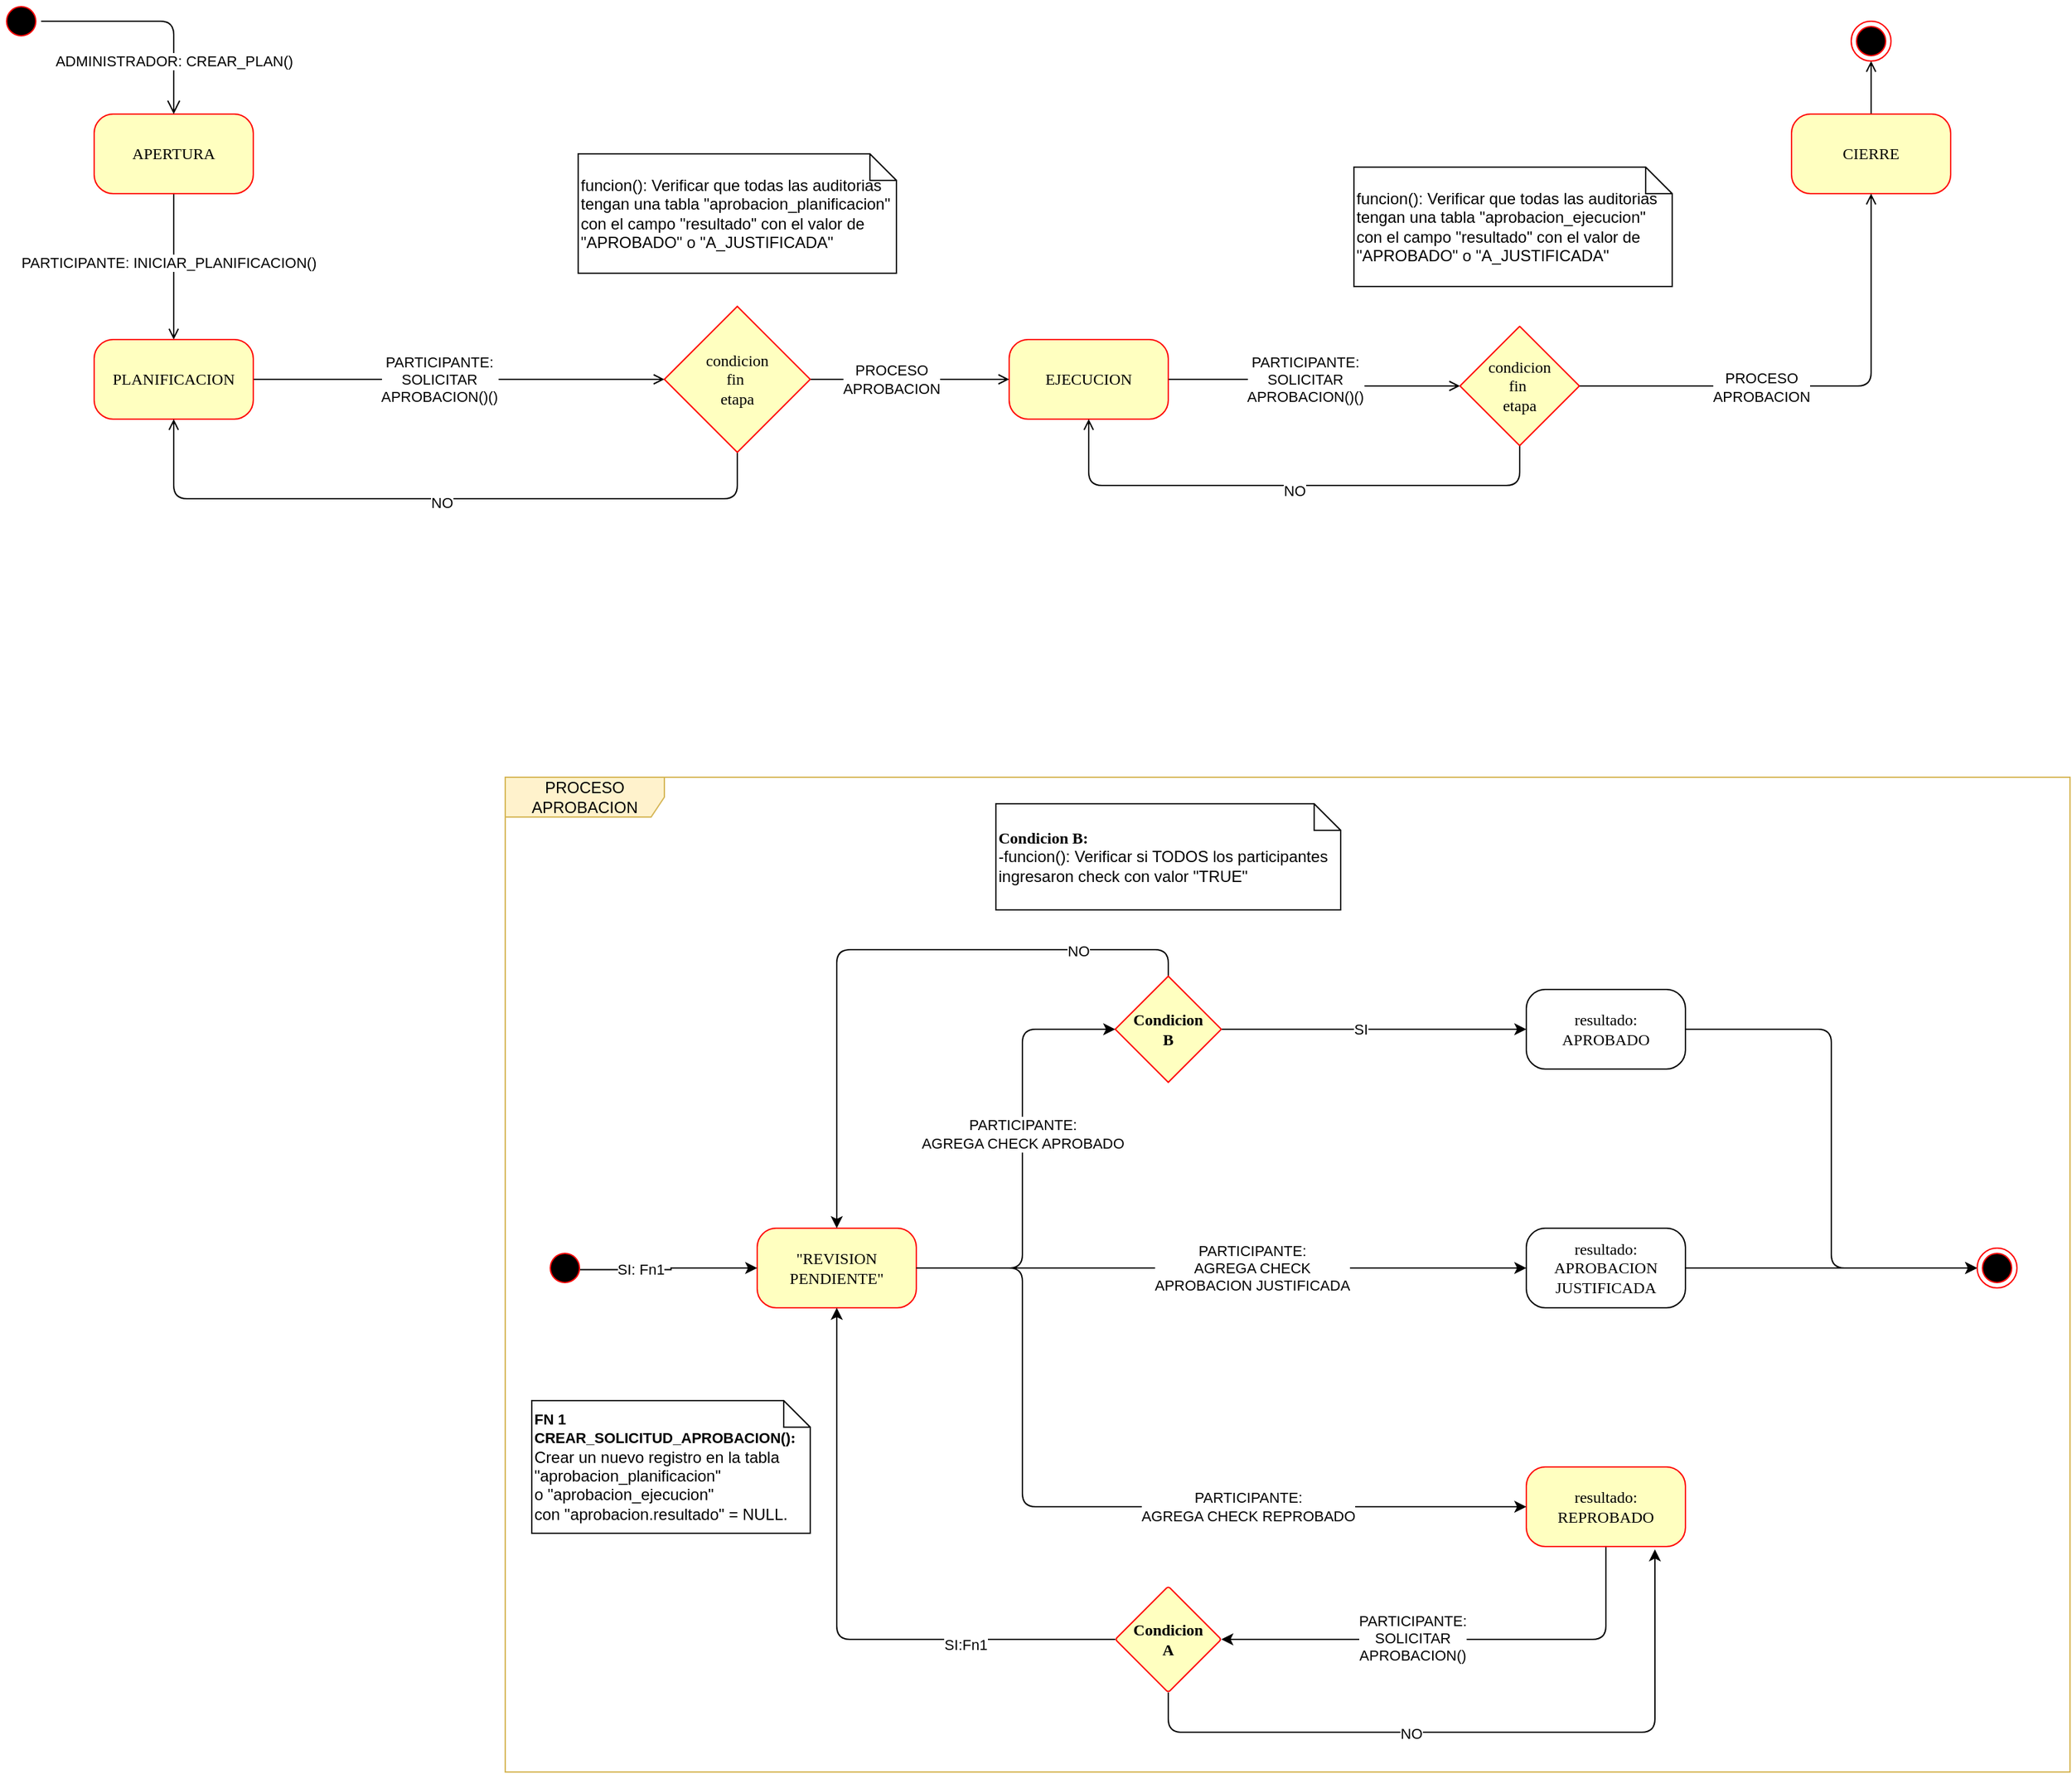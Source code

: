 <mxfile version="24.3.1" type="device" pages="5">
  <diagram name="ESTADOS DE PLAN" id="58cdce13-f638-feb5-8d6f-7d28b1aa9fa0">
    <mxGraphModel dx="1687" dy="873" grid="1" gridSize="10" guides="1" tooltips="1" connect="1" arrows="1" fold="1" page="1" pageScale="1" pageWidth="1100" pageHeight="850" background="none" math="0" shadow="0">
      <root>
        <mxCell id="0" />
        <mxCell id="1" parent="0" />
        <mxCell id="382b91b5511bd0f7-1" value="" style="ellipse;html=1;shape=startState;fillColor=#000000;strokeColor=#ff0000;rounded=1;shadow=0;comic=0;labelBackgroundColor=none;fontFamily=Verdana;fontSize=12;fontColor=#000000;align=center;direction=south;" parent="1" vertex="1">
          <mxGeometry x="130" y="135" width="30" height="30" as="geometry" />
        </mxCell>
        <mxCell id="1-ALIjz5FPnCsgOpEQFY-6" style="edgeStyle=orthogonalEdgeStyle;rounded=1;orthogonalLoop=1;jettySize=auto;html=1;curved=0;endArrow=open;endFill=0;" edge="1" parent="1" source="382b91b5511bd0f7-6" target="382b91b5511bd0f7-7">
          <mxGeometry relative="1" as="geometry" />
        </mxCell>
        <mxCell id="1-ALIjz5FPnCsgOpEQFY-7" value="PARTICIPANTE: INICIAR_PLANIFICACION()" style="edgeLabel;html=1;align=center;verticalAlign=middle;resizable=0;points=[];" vertex="1" connectable="0" parent="1-ALIjz5FPnCsgOpEQFY-6">
          <mxGeometry x="-0.057" y="-4" relative="1" as="geometry">
            <mxPoint as="offset" />
          </mxGeometry>
        </mxCell>
        <mxCell id="382b91b5511bd0f7-6" value="APERTURA" style="rounded=1;whiteSpace=wrap;html=1;arcSize=24;fillColor=#ffffc0;strokeColor=#ff0000;shadow=0;comic=0;labelBackgroundColor=none;fontFamily=Verdana;fontSize=12;fontColor=#000000;align=center;" parent="1" vertex="1">
          <mxGeometry x="200" y="220" width="120" height="60" as="geometry" />
        </mxCell>
        <mxCell id="1-ALIjz5FPnCsgOpEQFY-17" value="" style="edgeStyle=orthogonalEdgeStyle;rounded=0;orthogonalLoop=1;jettySize=auto;html=1;endArrow=open;endFill=0;" edge="1" parent="1" source="382b91b5511bd0f7-7" target="1-ALIjz5FPnCsgOpEQFY-16">
          <mxGeometry relative="1" as="geometry" />
        </mxCell>
        <mxCell id="1-ALIjz5FPnCsgOpEQFY-22" value="PARTICIPANTE:&lt;div&gt;SOLICITAR&lt;/div&gt;&lt;div&gt;APROBACION()()&lt;/div&gt;" style="edgeLabel;html=1;align=center;verticalAlign=middle;resizable=0;points=[];" vertex="1" connectable="0" parent="1-ALIjz5FPnCsgOpEQFY-17">
          <mxGeometry x="-0.368" relative="1" as="geometry">
            <mxPoint x="42" as="offset" />
          </mxGeometry>
        </mxCell>
        <mxCell id="382b91b5511bd0f7-7" value="PLANIFICACION" style="rounded=1;whiteSpace=wrap;html=1;arcSize=24;fillColor=#ffffc0;strokeColor=#ff0000;shadow=0;comic=0;labelBackgroundColor=none;fontFamily=Verdana;fontSize=12;fontColor=#000000;align=center;" parent="1" vertex="1">
          <mxGeometry x="200" y="390" width="120" height="60" as="geometry" />
        </mxCell>
        <mxCell id="2a3bc250acf0617d-9" style="edgeStyle=orthogonalEdgeStyle;html=1;labelBackgroundColor=none;endArrow=open;endSize=8;strokeColor=#000000;fontFamily=Verdana;fontSize=12;align=left;" parent="1" source="382b91b5511bd0f7-1" target="382b91b5511bd0f7-6" edge="1">
          <mxGeometry relative="1" as="geometry" />
        </mxCell>
        <mxCell id="1-ALIjz5FPnCsgOpEQFY-5" value="ADMINISTRADOR: CREAR_PLAN()" style="edgeLabel;html=1;align=center;verticalAlign=middle;resizable=0;points=[];" vertex="1" connectable="0" parent="2a3bc250acf0617d-9">
          <mxGeometry x="0.377" y="-1" relative="1" as="geometry">
            <mxPoint x="1" y="13" as="offset" />
          </mxGeometry>
        </mxCell>
        <mxCell id="1-ALIjz5FPnCsgOpEQFY-26" value="" style="edgeStyle=orthogonalEdgeStyle;rounded=0;orthogonalLoop=1;jettySize=auto;html=1;endArrow=open;endFill=0;" edge="1" parent="1" source="1-ALIjz5FPnCsgOpEQFY-3" target="1-ALIjz5FPnCsgOpEQFY-25">
          <mxGeometry relative="1" as="geometry" />
        </mxCell>
        <mxCell id="1-ALIjz5FPnCsgOpEQFY-30" value="PARTICIPANTE:&lt;div&gt;SOLICITAR&lt;/div&gt;&lt;div&gt;APROBACION()()&lt;/div&gt;" style="edgeLabel;html=1;align=center;verticalAlign=middle;resizable=0;points=[];" vertex="1" connectable="0" parent="1-ALIjz5FPnCsgOpEQFY-26">
          <mxGeometry x="-0.144" y="-1" relative="1" as="geometry">
            <mxPoint x="6" y="-1" as="offset" />
          </mxGeometry>
        </mxCell>
        <mxCell id="1-ALIjz5FPnCsgOpEQFY-3" value="EJECUCION" style="rounded=1;whiteSpace=wrap;html=1;arcSize=24;fillColor=#ffffc0;strokeColor=#ff0000;shadow=0;comic=0;labelBackgroundColor=none;fontFamily=Verdana;fontSize=12;fontColor=#000000;align=center;" vertex="1" parent="1">
          <mxGeometry x="890" y="390" width="120" height="60" as="geometry" />
        </mxCell>
        <mxCell id="1-ALIjz5FPnCsgOpEQFY-34" value="" style="edgeStyle=orthogonalEdgeStyle;rounded=0;orthogonalLoop=1;jettySize=auto;html=1;endArrow=open;endFill=0;" edge="1" parent="1" source="1-ALIjz5FPnCsgOpEQFY-4" target="1-ALIjz5FPnCsgOpEQFY-33">
          <mxGeometry relative="1" as="geometry" />
        </mxCell>
        <mxCell id="1-ALIjz5FPnCsgOpEQFY-4" value="CIERRE" style="rounded=1;whiteSpace=wrap;html=1;arcSize=24;fillColor=#ffffc0;strokeColor=#ff0000;shadow=0;comic=0;labelBackgroundColor=none;fontFamily=Verdana;fontSize=12;fontColor=#000000;align=center;" vertex="1" parent="1">
          <mxGeometry x="1480" y="220" width="120" height="60" as="geometry" />
        </mxCell>
        <mxCell id="1-ALIjz5FPnCsgOpEQFY-21" style="edgeStyle=orthogonalEdgeStyle;rounded=1;orthogonalLoop=1;jettySize=auto;html=1;entryX=0.5;entryY=1;entryDx=0;entryDy=0;curved=0;endArrow=open;endFill=0;" edge="1" parent="1" source="1-ALIjz5FPnCsgOpEQFY-16" target="382b91b5511bd0f7-7">
          <mxGeometry relative="1" as="geometry">
            <Array as="points">
              <mxPoint x="685" y="510" />
              <mxPoint x="260" y="510" />
            </Array>
          </mxGeometry>
        </mxCell>
        <mxCell id="1-ALIjz5FPnCsgOpEQFY-38" value="NO" style="edgeLabel;html=1;align=center;verticalAlign=middle;resizable=0;points=[];" vertex="1" connectable="0" parent="1-ALIjz5FPnCsgOpEQFY-21">
          <mxGeometry x="-0.008" y="3" relative="1" as="geometry">
            <mxPoint as="offset" />
          </mxGeometry>
        </mxCell>
        <mxCell id="zXXyHNwDwTKHLbZZZnbO-32" style="edgeStyle=orthogonalEdgeStyle;rounded=1;orthogonalLoop=1;jettySize=auto;html=1;entryX=0;entryY=0.5;entryDx=0;entryDy=0;curved=0;endArrow=open;endFill=0;" edge="1" parent="1" source="1-ALIjz5FPnCsgOpEQFY-16" target="1-ALIjz5FPnCsgOpEQFY-3">
          <mxGeometry relative="1" as="geometry" />
        </mxCell>
        <mxCell id="zXXyHNwDwTKHLbZZZnbO-34" value="PROCESO&lt;div&gt;APROBACION&lt;/div&gt;" style="edgeLabel;html=1;align=center;verticalAlign=middle;resizable=0;points=[];" vertex="1" connectable="0" parent="zXXyHNwDwTKHLbZZZnbO-32">
          <mxGeometry x="-0.194" relative="1" as="geometry">
            <mxPoint as="offset" />
          </mxGeometry>
        </mxCell>
        <mxCell id="1-ALIjz5FPnCsgOpEQFY-16" value="condicion&lt;div&gt;fin&amp;nbsp;&lt;/div&gt;&lt;div&gt;etapa&lt;/div&gt;" style="rhombus;whiteSpace=wrap;html=1;fontFamily=Verdana;fillColor=#ffffc0;strokeColor=#ff0000;fontColor=#000000;rounded=1;arcSize=0;shadow=0;comic=0;labelBackgroundColor=none;" vertex="1" parent="1">
          <mxGeometry x="630" y="365" width="110" height="110" as="geometry" />
        </mxCell>
        <mxCell id="1-ALIjz5FPnCsgOpEQFY-18" value="funcion(): Verificar que todas las auditorias tengan una tabla &quot;aprobacion_planificacion&quot;&lt;div&gt;con el campo &quot;&lt;span style=&quot;background-color: initial;&quot;&gt;resultado&quot;&lt;/span&gt;&lt;span style=&quot;background-color: initial;&quot;&gt;&amp;nbsp;con el valor de &quot;APROBADO&quot; o &quot;A_JUSTIFICADA&quot;&amp;nbsp;&lt;/span&gt;&lt;/div&gt;" style="shape=note;size=20;whiteSpace=wrap;html=1;align=left;" vertex="1" parent="1">
          <mxGeometry x="565" y="250" width="240" height="90" as="geometry" />
        </mxCell>
        <mxCell id="1-ALIjz5FPnCsgOpEQFY-29" style="edgeStyle=orthogonalEdgeStyle;rounded=1;orthogonalLoop=1;jettySize=auto;html=1;entryX=0.5;entryY=1;entryDx=0;entryDy=0;curved=0;endArrow=open;endFill=0;" edge="1" parent="1" source="1-ALIjz5FPnCsgOpEQFY-25" target="1-ALIjz5FPnCsgOpEQFY-3">
          <mxGeometry relative="1" as="geometry">
            <Array as="points">
              <mxPoint x="1275" y="500" />
              <mxPoint x="950" y="500" />
            </Array>
          </mxGeometry>
        </mxCell>
        <mxCell id="1-ALIjz5FPnCsgOpEQFY-39" value="NO" style="edgeLabel;html=1;align=center;verticalAlign=middle;resizable=0;points=[];" vertex="1" connectable="0" parent="1-ALIjz5FPnCsgOpEQFY-29">
          <mxGeometry x="-0.01" y="4" relative="1" as="geometry">
            <mxPoint as="offset" />
          </mxGeometry>
        </mxCell>
        <mxCell id="zXXyHNwDwTKHLbZZZnbO-33" style="edgeStyle=orthogonalEdgeStyle;rounded=1;orthogonalLoop=1;jettySize=auto;html=1;entryX=0.5;entryY=1;entryDx=0;entryDy=0;curved=0;endArrow=open;endFill=0;" edge="1" parent="1" source="1-ALIjz5FPnCsgOpEQFY-25" target="1-ALIjz5FPnCsgOpEQFY-4">
          <mxGeometry relative="1" as="geometry" />
        </mxCell>
        <mxCell id="zXXyHNwDwTKHLbZZZnbO-37" value="PROCESO&lt;div&gt;APROBACION&lt;/div&gt;" style="edgeLabel;html=1;align=center;verticalAlign=middle;resizable=0;points=[];" vertex="1" connectable="0" parent="zXXyHNwDwTKHLbZZZnbO-33">
          <mxGeometry x="-0.253" y="-1" relative="1" as="geometry">
            <mxPoint as="offset" />
          </mxGeometry>
        </mxCell>
        <mxCell id="1-ALIjz5FPnCsgOpEQFY-25" value="condicion&lt;div&gt;fin&amp;nbsp;&lt;/div&gt;&lt;div&gt;etapa&lt;/div&gt;" style="rhombus;whiteSpace=wrap;html=1;fontFamily=Verdana;fillColor=#ffffc0;strokeColor=#ff0000;fontColor=#000000;rounded=1;arcSize=1;shadow=0;comic=0;labelBackgroundColor=none;" vertex="1" parent="1">
          <mxGeometry x="1230" y="380" width="90" height="90" as="geometry" />
        </mxCell>
        <mxCell id="1-ALIjz5FPnCsgOpEQFY-27" value="funcion(): Verificar que todas las auditorias tengan una tabla &quot;aprobacion_ejecucion&quot;&lt;div&gt;con el campo &quot;&lt;span style=&quot;background-color: initial;&quot;&gt;resultado&quot;&lt;/span&gt;&lt;span style=&quot;background-color: initial;&quot;&gt;&amp;nbsp;con el valor de &quot;APROBADO&quot; o &quot;A_JUSTIFICADA&quot;&amp;nbsp;&lt;/span&gt;&lt;/div&gt;" style="shape=note;size=20;whiteSpace=wrap;html=1;align=left;" vertex="1" parent="1">
          <mxGeometry x="1150" y="260" width="240" height="90" as="geometry" />
        </mxCell>
        <mxCell id="1-ALIjz5FPnCsgOpEQFY-33" value="" style="ellipse;html=1;shape=endState;fillColor=#000000;strokeColor=#ff0000;" vertex="1" parent="1">
          <mxGeometry x="1525" y="150" width="30" height="30" as="geometry" />
        </mxCell>
        <mxCell id="zXXyHNwDwTKHLbZZZnbO-1" style="edgeStyle=orthogonalEdgeStyle;rounded=1;orthogonalLoop=1;jettySize=auto;html=1;entryX=0;entryY=0.5;entryDx=0;entryDy=0;curved=0;" edge="1" parent="1" source="zXXyHNwDwTKHLbZZZnbO-2" target="zXXyHNwDwTKHLbZZZnbO-8">
          <mxGeometry relative="1" as="geometry" />
        </mxCell>
        <mxCell id="zXXyHNwDwTKHLbZZZnbO-2" value="&lt;div&gt;&lt;span style=&quot;background-color: initial;&quot;&gt;resultado:&lt;/span&gt;&lt;/div&gt;&lt;div&gt;&lt;span style=&quot;background-color: initial;&quot;&gt;APROBADO&lt;/span&gt;&lt;br&gt;&lt;/div&gt;" style="rounded=1;whiteSpace=wrap;html=1;arcSize=24;shadow=0;comic=0;labelBackgroundColor=none;fontFamily=Verdana;fontSize=12;align=center;" vertex="1" parent="1">
          <mxGeometry x="1280" y="880" width="120" height="60" as="geometry" />
        </mxCell>
        <mxCell id="zXXyHNwDwTKHLbZZZnbO-3" style="edgeStyle=orthogonalEdgeStyle;rounded=0;orthogonalLoop=1;jettySize=auto;html=1;" edge="1" parent="1" source="zXXyHNwDwTKHLbZZZnbO-4" target="zXXyHNwDwTKHLbZZZnbO-8">
          <mxGeometry relative="1" as="geometry" />
        </mxCell>
        <mxCell id="zXXyHNwDwTKHLbZZZnbO-4" value="resultado:&lt;div&gt;APROBACION&lt;div&gt;JUSTIFICADA&lt;/div&gt;&lt;/div&gt;" style="rounded=1;whiteSpace=wrap;html=1;arcSize=24;shadow=0;comic=0;labelBackgroundColor=none;fontFamily=Verdana;fontSize=12;align=center;" vertex="1" parent="1">
          <mxGeometry x="1280" y="1060" width="120" height="60" as="geometry" />
        </mxCell>
        <mxCell id="zXXyHNwDwTKHLbZZZnbO-5" style="edgeStyle=orthogonalEdgeStyle;rounded=1;orthogonalLoop=1;jettySize=auto;html=1;entryX=1;entryY=0.5;entryDx=0;entryDy=0;curved=0;" edge="1" parent="1" source="zXXyHNwDwTKHLbZZZnbO-7" target="zXXyHNwDwTKHLbZZZnbO-27">
          <mxGeometry relative="1" as="geometry">
            <Array as="points">
              <mxPoint x="1340" y="1370" />
            </Array>
          </mxGeometry>
        </mxCell>
        <mxCell id="zXXyHNwDwTKHLbZZZnbO-6" value="PARTICIPANTE:&lt;div&gt;SOLICITAR&lt;/div&gt;&lt;div&gt;APROBACION()&lt;/div&gt;" style="edgeLabel;html=1;align=center;verticalAlign=middle;resizable=0;points=[];" vertex="1" connectable="0" parent="zXXyHNwDwTKHLbZZZnbO-5">
          <mxGeometry x="0.203" y="-1" relative="1" as="geometry">
            <mxPoint as="offset" />
          </mxGeometry>
        </mxCell>
        <mxCell id="zXXyHNwDwTKHLbZZZnbO-7" value="resultado:&lt;div&gt;REPROBADO&lt;/div&gt;" style="rounded=1;whiteSpace=wrap;html=1;arcSize=24;fillColor=#ffffc0;strokeColor=#ff0000;shadow=0;comic=0;labelBackgroundColor=none;fontFamily=Verdana;fontSize=12;fontColor=#000000;align=center;" vertex="1" parent="1">
          <mxGeometry x="1280" y="1240" width="120" height="60" as="geometry" />
        </mxCell>
        <mxCell id="zXXyHNwDwTKHLbZZZnbO-8" value="" style="ellipse;html=1;shape=endState;fillColor=#000000;strokeColor=#ff0000;" vertex="1" parent="1">
          <mxGeometry x="1620" y="1075" width="30" height="30" as="geometry" />
        </mxCell>
        <mxCell id="zXXyHNwDwTKHLbZZZnbO-9" style="rounded=1;orthogonalLoop=1;jettySize=auto;html=1;edgeStyle=elbowEdgeStyle;curved=0;" edge="1" parent="1" source="zXXyHNwDwTKHLbZZZnbO-11" target="zXXyHNwDwTKHLbZZZnbO-18">
          <mxGeometry relative="1" as="geometry">
            <Array as="points">
              <mxPoint x="900" y="1000" />
            </Array>
          </mxGeometry>
        </mxCell>
        <mxCell id="zXXyHNwDwTKHLbZZZnbO-10" value="PARTICIPANTE:&lt;div&gt;AGREGA CHECK APROBADO&lt;/div&gt;" style="edgeLabel;html=1;align=center;verticalAlign=middle;resizable=0;points=[];" vertex="1" connectable="0" parent="zXXyHNwDwTKHLbZZZnbO-9">
          <mxGeometry x="0.097" relative="1" as="geometry">
            <mxPoint as="offset" />
          </mxGeometry>
        </mxCell>
        <mxCell id="zXXyHNwDwTKHLbZZZnbO-11" value="&quot;REVISION&lt;div&gt;PENDIENTE&quot;&lt;/div&gt;" style="rounded=1;whiteSpace=wrap;html=1;arcSize=24;fillColor=#ffffc0;strokeColor=#ff0000;shadow=0;comic=0;labelBackgroundColor=none;fontFamily=Verdana;fontSize=12;fontColor=#000000;align=center;" vertex="1" parent="1">
          <mxGeometry x="700" y="1060" width="120" height="60" as="geometry" />
        </mxCell>
        <mxCell id="zXXyHNwDwTKHLbZZZnbO-12" value="" style="edgeStyle=orthogonalEdgeStyle;rounded=0;orthogonalLoop=1;jettySize=auto;html=1;exitX=0.54;exitY=0.128;exitDx=0;exitDy=0;exitPerimeter=0;" edge="1" parent="1" target="zXXyHNwDwTKHLbZZZnbO-11" source="zXXyHNwDwTKHLbZZZnbO-30">
          <mxGeometry relative="1" as="geometry">
            <mxPoint x="570" y="1090" as="sourcePoint" />
          </mxGeometry>
        </mxCell>
        <mxCell id="zXXyHNwDwTKHLbZZZnbO-13" value="SI: Fn1" style="edgeLabel;html=1;align=center;verticalAlign=middle;resizable=0;points=[];" vertex="1" connectable="0" parent="zXXyHNwDwTKHLbZZZnbO-12">
          <mxGeometry x="-0.328" relative="1" as="geometry">
            <mxPoint as="offset" />
          </mxGeometry>
        </mxCell>
        <mxCell id="zXXyHNwDwTKHLbZZZnbO-14" style="edgeStyle=orthogonalEdgeStyle;rounded=0;orthogonalLoop=1;jettySize=auto;html=1;" edge="1" parent="1" source="zXXyHNwDwTKHLbZZZnbO-18" target="zXXyHNwDwTKHLbZZZnbO-2">
          <mxGeometry relative="1" as="geometry" />
        </mxCell>
        <mxCell id="zXXyHNwDwTKHLbZZZnbO-15" value="SI" style="edgeLabel;html=1;align=center;verticalAlign=middle;resizable=0;points=[];" vertex="1" connectable="0" parent="zXXyHNwDwTKHLbZZZnbO-14">
          <mxGeometry x="-0.087" relative="1" as="geometry">
            <mxPoint as="offset" />
          </mxGeometry>
        </mxCell>
        <mxCell id="zXXyHNwDwTKHLbZZZnbO-16" style="edgeStyle=orthogonalEdgeStyle;rounded=1;orthogonalLoop=1;jettySize=auto;html=1;curved=0;" edge="1" parent="1" source="zXXyHNwDwTKHLbZZZnbO-18" target="zXXyHNwDwTKHLbZZZnbO-11">
          <mxGeometry relative="1" as="geometry">
            <Array as="points">
              <mxPoint x="1010" y="850" />
              <mxPoint x="760" y="850" />
            </Array>
          </mxGeometry>
        </mxCell>
        <mxCell id="zXXyHNwDwTKHLbZZZnbO-17" value="NO" style="edgeLabel;html=1;align=center;verticalAlign=middle;resizable=0;points=[];" vertex="1" connectable="0" parent="zXXyHNwDwTKHLbZZZnbO-16">
          <mxGeometry x="-0.634" y="1" relative="1" as="geometry">
            <mxPoint as="offset" />
          </mxGeometry>
        </mxCell>
        <mxCell id="zXXyHNwDwTKHLbZZZnbO-18" value="&lt;b&gt;Condicion&lt;/b&gt;&lt;div&gt;&lt;b&gt;B&lt;/b&gt;&lt;/div&gt;" style="rhombus;whiteSpace=wrap;html=1;fontFamily=Verdana;fillColor=#ffffc0;strokeColor=#ff0000;fontColor=#000000;rounded=1;arcSize=0;shadow=0;comic=0;labelBackgroundColor=none;" vertex="1" parent="1">
          <mxGeometry x="970" y="870" width="80" height="80" as="geometry" />
        </mxCell>
        <mxCell id="zXXyHNwDwTKHLbZZZnbO-19" value="&lt;div&gt;&lt;div&gt;&lt;span style=&quot;font-family: Verdana; text-align: center;&quot;&gt;&lt;b&gt;Condicion B:&lt;/b&gt;&lt;/span&gt;&lt;/div&gt;&lt;/div&gt;&lt;div&gt;&lt;div&gt;&lt;div&gt;-funcion(): Verificar si TODOS los participantes ingresaron check con valor &quot;TRUE&quot;&lt;/div&gt;&lt;/div&gt;&lt;/div&gt;" style="shape=note;size=20;whiteSpace=wrap;html=1;align=left;" vertex="1" parent="1">
          <mxGeometry x="880" y="740" width="260" height="80" as="geometry" />
        </mxCell>
        <mxCell id="zXXyHNwDwTKHLbZZZnbO-20" style="rounded=1;orthogonalLoop=1;jettySize=auto;html=1;edgeStyle=elbowEdgeStyle;curved=0;exitX=1;exitY=0.5;exitDx=0;exitDy=0;entryX=0;entryY=0.5;entryDx=0;entryDy=0;" edge="1" parent="1" source="zXXyHNwDwTKHLbZZZnbO-11" target="zXXyHNwDwTKHLbZZZnbO-4">
          <mxGeometry relative="1" as="geometry">
            <mxPoint x="830" y="1100" as="sourcePoint" />
            <mxPoint x="1060" y="1090" as="targetPoint" />
          </mxGeometry>
        </mxCell>
        <mxCell id="zXXyHNwDwTKHLbZZZnbO-21" value="PARTICIPANTE:&lt;div&gt;AGREGA CHECK&lt;/div&gt;&lt;div&gt;APROBACION JUSTIFICADA&lt;/div&gt;" style="edgeLabel;html=1;align=center;verticalAlign=middle;resizable=0;points=[];" vertex="1" connectable="0" parent="zXXyHNwDwTKHLbZZZnbO-20">
          <mxGeometry x="0.097" relative="1" as="geometry">
            <mxPoint as="offset" />
          </mxGeometry>
        </mxCell>
        <mxCell id="zXXyHNwDwTKHLbZZZnbO-22" style="rounded=1;orthogonalLoop=1;jettySize=auto;html=1;edgeStyle=elbowEdgeStyle;curved=0;exitX=1;exitY=0.5;exitDx=0;exitDy=0;entryX=0;entryY=0.5;entryDx=0;entryDy=0;" edge="1" parent="1" source="zXXyHNwDwTKHLbZZZnbO-11" target="zXXyHNwDwTKHLbZZZnbO-7">
          <mxGeometry relative="1" as="geometry">
            <mxPoint x="830" y="1100" as="sourcePoint" />
            <mxPoint x="970" y="1270" as="targetPoint" />
            <Array as="points">
              <mxPoint x="900" y="1180" />
            </Array>
          </mxGeometry>
        </mxCell>
        <mxCell id="zXXyHNwDwTKHLbZZZnbO-23" value="PARTICIPANTE:&lt;div&gt;AGREGA CHECK REPROBADO&lt;/div&gt;" style="edgeLabel;html=1;align=center;verticalAlign=middle;resizable=0;points=[];" vertex="1" connectable="0" parent="zXXyHNwDwTKHLbZZZnbO-22">
          <mxGeometry x="0.097" relative="1" as="geometry">
            <mxPoint x="79" as="offset" />
          </mxGeometry>
        </mxCell>
        <mxCell id="zXXyHNwDwTKHLbZZZnbO-24" value="&lt;div style=&quot;text-align: left; font-size: 11px; text-wrap: nowrap;&quot;&gt;&lt;b&gt;&lt;span style=&quot;background-color: initial; text-align: center;&quot;&gt;FN 1&lt;/span&gt;&lt;/b&gt;&lt;/div&gt;&lt;div style=&quot;text-align: left; font-size: 11px; text-wrap: nowrap;&quot;&gt;&lt;b&gt;&lt;span style=&quot;background-color: initial; text-align: center;&quot;&gt;CREAR_SOLICITUD_APROBACION()&lt;/span&gt;&lt;span style=&quot;background-color: initial; font-size: 12px; text-wrap: wrap; font-family: Verdana; text-align: center;&quot;&gt;:&lt;/span&gt;&lt;/b&gt;&lt;/div&gt;&lt;div&gt;Crear un nuevo registro en la tabla&amp;nbsp; &quot;aprobacion_planificacion&quot; o&amp;nbsp;&lt;span style=&quot;background-color: initial;&quot;&gt;&quot;aprobacion_ejecucion&quot;&lt;/span&gt;&lt;/div&gt;&lt;div&gt;&lt;span style=&quot;background-color: initial;&quot;&gt;con &quot;aprobacion.resultado&quot; = NULL.&lt;/span&gt;&lt;/div&gt;" style="shape=note;size=20;whiteSpace=wrap;html=1;align=left;" vertex="1" parent="1">
          <mxGeometry x="530" y="1190" width="210" height="100" as="geometry" />
        </mxCell>
        <mxCell id="zXXyHNwDwTKHLbZZZnbO-25" style="edgeStyle=orthogonalEdgeStyle;rounded=1;orthogonalLoop=1;jettySize=auto;html=1;entryX=0.5;entryY=1;entryDx=0;entryDy=0;curved=0;" edge="1" parent="1" source="zXXyHNwDwTKHLbZZZnbO-27" target="zXXyHNwDwTKHLbZZZnbO-11">
          <mxGeometry relative="1" as="geometry" />
        </mxCell>
        <mxCell id="zXXyHNwDwTKHLbZZZnbO-26" value="SI:Fn1" style="edgeLabel;html=1;align=center;verticalAlign=middle;resizable=0;points=[];" vertex="1" connectable="0" parent="zXXyHNwDwTKHLbZZZnbO-25">
          <mxGeometry x="-0.507" y="4" relative="1" as="geometry">
            <mxPoint as="offset" />
          </mxGeometry>
        </mxCell>
        <mxCell id="zXXyHNwDwTKHLbZZZnbO-27" value="&lt;b&gt;Condicion&lt;/b&gt;&lt;div&gt;&lt;b&gt;A&lt;/b&gt;&lt;/div&gt;" style="rhombus;whiteSpace=wrap;html=1;fontFamily=Verdana;fillColor=#ffffc0;strokeColor=#ff0000;fontColor=#000000;rounded=1;arcSize=4;shadow=0;comic=0;labelBackgroundColor=none;" vertex="1" parent="1">
          <mxGeometry x="970" y="1330" width="80" height="80" as="geometry" />
        </mxCell>
        <mxCell id="zXXyHNwDwTKHLbZZZnbO-28" style="edgeStyle=orthogonalEdgeStyle;rounded=1;orthogonalLoop=1;jettySize=auto;html=1;entryX=0.808;entryY=1.035;entryDx=0;entryDy=0;entryPerimeter=0;curved=0;" edge="1" parent="1" source="zXXyHNwDwTKHLbZZZnbO-27" target="zXXyHNwDwTKHLbZZZnbO-7">
          <mxGeometry relative="1" as="geometry">
            <Array as="points">
              <mxPoint x="1010" y="1440" />
              <mxPoint x="1377" y="1440" />
            </Array>
          </mxGeometry>
        </mxCell>
        <mxCell id="zXXyHNwDwTKHLbZZZnbO-29" value="NO" style="edgeLabel;html=1;align=center;verticalAlign=middle;resizable=0;points=[];" vertex="1" connectable="0" parent="zXXyHNwDwTKHLbZZZnbO-28">
          <mxGeometry x="-0.203" y="-1" relative="1" as="geometry">
            <mxPoint as="offset" />
          </mxGeometry>
        </mxCell>
        <mxCell id="zXXyHNwDwTKHLbZZZnbO-30" value="" style="ellipse;html=1;shape=startState;fillColor=#000000;strokeColor=#ff0000;rounded=1;shadow=0;comic=0;labelBackgroundColor=none;fontFamily=Verdana;fontSize=12;fontColor=#000000;align=center;direction=south;" vertex="1" parent="1">
          <mxGeometry x="540" y="1075" width="30" height="30" as="geometry" />
        </mxCell>
        <mxCell id="zXXyHNwDwTKHLbZZZnbO-31" value="PROCESO APROBACION" style="shape=umlFrame;whiteSpace=wrap;html=1;pointerEvents=0;width=120;height=30;fillColor=#fff2cc;strokeColor=#d6b656;" vertex="1" parent="1">
          <mxGeometry x="510" y="720" width="1180" height="750" as="geometry" />
        </mxCell>
      </root>
    </mxGraphModel>
  </diagram>
  <diagram id="PWeNazA8daFgLdbtUiEy" name="PLANIFICACION - ESTADOS DE AUDITORIA ">
    <mxGraphModel dx="1783" dy="495" grid="1" gridSize="10" guides="1" tooltips="1" connect="1" arrows="1" fold="1" page="1" pageScale="1" pageWidth="827" pageHeight="1169" math="0" shadow="0">
      <root>
        <mxCell id="0" />
        <mxCell id="1" parent="0" />
        <mxCell id="TD3nevCo80gnQxvfv6K4-3" value="" style="edgeStyle=orthogonalEdgeStyle;rounded=0;orthogonalLoop=1;jettySize=auto;html=1;" edge="1" parent="1" source="5kCIDvV33UYFp2rtGwuW-1" target="TD3nevCo80gnQxvfv6K4-2">
          <mxGeometry relative="1" as="geometry" />
        </mxCell>
        <mxCell id="TD3nevCo80gnQxvfv6K4-6" value="PARTICIPANTE:&lt;div&gt;SOLICITAR&lt;/div&gt;&lt;div&gt;APROBACION()&lt;/div&gt;" style="edgeLabel;html=1;align=center;verticalAlign=middle;resizable=0;points=[];" vertex="1" connectable="0" parent="TD3nevCo80gnQxvfv6K4-3">
          <mxGeometry x="-0.183" y="-3" relative="1" as="geometry">
            <mxPoint as="offset" />
          </mxGeometry>
        </mxCell>
        <mxCell id="5kCIDvV33UYFp2rtGwuW-1" value="&quot;EN DESARROLLO&quot;" style="rounded=1;whiteSpace=wrap;html=1;arcSize=24;fillColor=#ffffc0;strokeColor=#ff0000;shadow=0;comic=0;labelBackgroundColor=none;fontFamily=Verdana;fontSize=12;fontColor=#000000;align=center;" vertex="1" parent="1">
          <mxGeometry x="-100" y="330" width="120" height="60" as="geometry" />
        </mxCell>
        <mxCell id="TD3nevCo80gnQxvfv6K4-35" style="edgeStyle=orthogonalEdgeStyle;rounded=1;orthogonalLoop=1;jettySize=auto;html=1;entryX=0;entryY=0.5;entryDx=0;entryDy=0;curved=0;" edge="1" parent="1" source="5kCIDvV33UYFp2rtGwuW-2" target="gLIbTIUfXBzMbBtmAbPU-1">
          <mxGeometry relative="1" as="geometry" />
        </mxCell>
        <mxCell id="5kCIDvV33UYFp2rtGwuW-2" value="&lt;div&gt;&lt;span style=&quot;background-color: initial;&quot;&gt;resultado:&lt;/span&gt;&lt;/div&gt;&lt;div&gt;&lt;span style=&quot;background-color: initial;&quot;&gt;APROBADO&lt;/span&gt;&lt;br&gt;&lt;/div&gt;" style="rounded=1;whiteSpace=wrap;html=1;arcSize=24;fillColor=#ffffc0;strokeColor=#ff0000;shadow=0;comic=0;labelBackgroundColor=none;fontFamily=Verdana;fontSize=12;fontColor=#000000;align=center;" vertex="1" parent="1">
          <mxGeometry x="980" y="150" width="120" height="60" as="geometry" />
        </mxCell>
        <mxCell id="TD3nevCo80gnQxvfv6K4-36" style="edgeStyle=orthogonalEdgeStyle;rounded=0;orthogonalLoop=1;jettySize=auto;html=1;" edge="1" parent="1" source="5kCIDvV33UYFp2rtGwuW-3" target="gLIbTIUfXBzMbBtmAbPU-1">
          <mxGeometry relative="1" as="geometry" />
        </mxCell>
        <mxCell id="5kCIDvV33UYFp2rtGwuW-3" value="resultado:&lt;div&gt;APROBACION&lt;div&gt;JUSTIFICADA&lt;/div&gt;&lt;/div&gt;" style="rounded=1;whiteSpace=wrap;html=1;arcSize=24;fillColor=#ffffc0;strokeColor=#ff0000;shadow=0;comic=0;labelBackgroundColor=none;fontFamily=Verdana;fontSize=12;fontColor=#000000;align=center;" vertex="1" parent="1">
          <mxGeometry x="980" y="330" width="120" height="60" as="geometry" />
        </mxCell>
        <mxCell id="so3brUbAS-MDj05m-_2R-5" style="edgeStyle=orthogonalEdgeStyle;rounded=1;orthogonalLoop=1;jettySize=auto;html=1;entryX=1;entryY=0.5;entryDx=0;entryDy=0;curved=0;" edge="1" parent="1" source="5kCIDvV33UYFp2rtGwuW-4" target="so3brUbAS-MDj05m-_2R-4">
          <mxGeometry relative="1" as="geometry">
            <Array as="points">
              <mxPoint x="1040" y="640" />
            </Array>
          </mxGeometry>
        </mxCell>
        <mxCell id="so3brUbAS-MDj05m-_2R-7" value="PARTICIPANTE:&lt;div&gt;SOLICITAR&lt;/div&gt;&lt;div&gt;APROBACION()&lt;/div&gt;" style="edgeLabel;html=1;align=center;verticalAlign=middle;resizable=0;points=[];" vertex="1" connectable="0" parent="so3brUbAS-MDj05m-_2R-5">
          <mxGeometry x="0.203" y="-1" relative="1" as="geometry">
            <mxPoint as="offset" />
          </mxGeometry>
        </mxCell>
        <mxCell id="5kCIDvV33UYFp2rtGwuW-4" value="resultado:&lt;div&gt;REPROBADO&lt;/div&gt;" style="rounded=1;whiteSpace=wrap;html=1;arcSize=24;fillColor=#ffffc0;strokeColor=#ff0000;shadow=0;comic=0;labelBackgroundColor=none;fontFamily=Verdana;fontSize=12;fontColor=#000000;align=center;" vertex="1" parent="1">
          <mxGeometry x="980" y="510" width="120" height="60" as="geometry" />
        </mxCell>
        <mxCell id="gLIbTIUfXBzMbBtmAbPU-1" value="" style="ellipse;html=1;shape=endState;fillColor=#000000;strokeColor=#ff0000;" vertex="1" parent="1">
          <mxGeometry x="1320" y="345" width="30" height="30" as="geometry" />
        </mxCell>
        <mxCell id="TD3nevCo80gnQxvfv6K4-16" style="rounded=1;orthogonalLoop=1;jettySize=auto;html=1;edgeStyle=elbowEdgeStyle;curved=0;" edge="1" parent="1" source="gLIbTIUfXBzMbBtmAbPU-3" target="TD3nevCo80gnQxvfv6K4-12">
          <mxGeometry relative="1" as="geometry">
            <Array as="points">
              <mxPoint x="600" y="270" />
            </Array>
          </mxGeometry>
        </mxCell>
        <mxCell id="TD3nevCo80gnQxvfv6K4-19" value="PARTICIPANTE:&lt;div&gt;AGREGA CHECK APROBADO&lt;/div&gt;" style="edgeLabel;html=1;align=center;verticalAlign=middle;resizable=0;points=[];" vertex="1" connectable="0" parent="TD3nevCo80gnQxvfv6K4-16">
          <mxGeometry x="0.097" relative="1" as="geometry">
            <mxPoint as="offset" />
          </mxGeometry>
        </mxCell>
        <mxCell id="gLIbTIUfXBzMbBtmAbPU-3" value="&quot;REVISION&lt;div&gt;PENDIENTE&quot;&lt;/div&gt;" style="rounded=1;whiteSpace=wrap;html=1;arcSize=24;fillColor=#ffffc0;strokeColor=#ff0000;shadow=0;comic=0;labelBackgroundColor=none;fontFamily=Verdana;fontSize=12;fontColor=#000000;align=center;" vertex="1" parent="1">
          <mxGeometry x="400" y="330" width="120" height="60" as="geometry" />
        </mxCell>
        <mxCell id="TD3nevCo80gnQxvfv6K4-8" value="" style="edgeStyle=orthogonalEdgeStyle;rounded=0;orthogonalLoop=1;jettySize=auto;html=1;" edge="1" parent="1" source="TD3nevCo80gnQxvfv6K4-2" target="gLIbTIUfXBzMbBtmAbPU-3">
          <mxGeometry relative="1" as="geometry" />
        </mxCell>
        <mxCell id="TD3nevCo80gnQxvfv6K4-9" value="SI: Fn1" style="edgeLabel;html=1;align=center;verticalAlign=middle;resizable=0;points=[];" vertex="1" connectable="0" parent="TD3nevCo80gnQxvfv6K4-8">
          <mxGeometry x="-0.328" relative="1" as="geometry">
            <mxPoint as="offset" />
          </mxGeometry>
        </mxCell>
        <mxCell id="TD3nevCo80gnQxvfv6K4-10" style="edgeStyle=orthogonalEdgeStyle;rounded=0;orthogonalLoop=1;jettySize=auto;html=1;entryX=0.5;entryY=1;entryDx=0;entryDy=0;" edge="1" parent="1" source="TD3nevCo80gnQxvfv6K4-2" target="5kCIDvV33UYFp2rtGwuW-1">
          <mxGeometry relative="1" as="geometry">
            <Array as="points">
              <mxPoint x="230" y="430" />
              <mxPoint x="-40" y="430" />
            </Array>
          </mxGeometry>
        </mxCell>
        <mxCell id="TD3nevCo80gnQxvfv6K4-11" value="NO" style="edgeLabel;html=1;align=center;verticalAlign=middle;resizable=0;points=[];" vertex="1" connectable="0" parent="TD3nevCo80gnQxvfv6K4-10">
          <mxGeometry x="-0.399" y="2" relative="1" as="geometry">
            <mxPoint as="offset" />
          </mxGeometry>
        </mxCell>
        <mxCell id="TD3nevCo80gnQxvfv6K4-2" value="&lt;b&gt;Condicion&lt;/b&gt;&lt;div&gt;&lt;b&gt;A&lt;/b&gt;&lt;/div&gt;" style="rhombus;whiteSpace=wrap;html=1;fontFamily=Verdana;fillColor=#ffffc0;strokeColor=#ff0000;fontColor=#000000;rounded=1;arcSize=4;shadow=0;comic=0;labelBackgroundColor=none;" vertex="1" parent="1">
          <mxGeometry x="190" y="320" width="80" height="80" as="geometry" />
        </mxCell>
        <mxCell id="TD3nevCo80gnQxvfv6K4-5" value="&lt;div&gt;&lt;span style=&quot;font-family: Verdana; text-align: center;&quot;&gt;&lt;b&gt;Condicion A:&lt;/b&gt;&lt;/span&gt;&lt;/div&gt;funcion(): validar que los campos necesarios esten llenados." style="shape=note;size=20;whiteSpace=wrap;html=1;align=left;" vertex="1" parent="1">
          <mxGeometry x="110" y="240" width="260" height="60" as="geometry" />
        </mxCell>
        <mxCell id="TD3nevCo80gnQxvfv6K4-22" style="edgeStyle=orthogonalEdgeStyle;rounded=0;orthogonalLoop=1;jettySize=auto;html=1;" edge="1" parent="1" source="TD3nevCo80gnQxvfv6K4-12" target="5kCIDvV33UYFp2rtGwuW-2">
          <mxGeometry relative="1" as="geometry" />
        </mxCell>
        <mxCell id="TD3nevCo80gnQxvfv6K4-39" value="SI" style="edgeLabel;html=1;align=center;verticalAlign=middle;resizable=0;points=[];" vertex="1" connectable="0" parent="TD3nevCo80gnQxvfv6K4-22">
          <mxGeometry x="-0.087" relative="1" as="geometry">
            <mxPoint as="offset" />
          </mxGeometry>
        </mxCell>
        <mxCell id="TD3nevCo80gnQxvfv6K4-24" style="edgeStyle=orthogonalEdgeStyle;rounded=1;orthogonalLoop=1;jettySize=auto;html=1;curved=0;" edge="1" parent="1" source="TD3nevCo80gnQxvfv6K4-12" target="gLIbTIUfXBzMbBtmAbPU-3">
          <mxGeometry relative="1" as="geometry">
            <Array as="points">
              <mxPoint x="710" y="120" />
              <mxPoint x="460" y="120" />
            </Array>
          </mxGeometry>
        </mxCell>
        <mxCell id="TD3nevCo80gnQxvfv6K4-25" value="NO" style="edgeLabel;html=1;align=center;verticalAlign=middle;resizable=0;points=[];" vertex="1" connectable="0" parent="TD3nevCo80gnQxvfv6K4-24">
          <mxGeometry x="-0.634" y="1" relative="1" as="geometry">
            <mxPoint as="offset" />
          </mxGeometry>
        </mxCell>
        <mxCell id="TD3nevCo80gnQxvfv6K4-12" value="&lt;b&gt;Condicion&lt;/b&gt;&lt;div&gt;&lt;b&gt;B&lt;/b&gt;&lt;/div&gt;" style="rhombus;whiteSpace=wrap;html=1;fontFamily=Verdana;fillColor=#ffffc0;strokeColor=#ff0000;fontColor=#000000;rounded=1;arcSize=0;shadow=0;comic=0;labelBackgroundColor=none;" vertex="1" parent="1">
          <mxGeometry x="670" y="140" width="80" height="80" as="geometry" />
        </mxCell>
        <mxCell id="TD3nevCo80gnQxvfv6K4-21" value="&lt;div&gt;&lt;div&gt;&lt;span style=&quot;font-family: Verdana; text-align: center;&quot;&gt;&lt;b&gt;Condicion B:&lt;/b&gt;&lt;/span&gt;&lt;/div&gt;&lt;/div&gt;&lt;div&gt;&lt;div&gt;&lt;div&gt;-funcion(): Verificar si TODOS los participantes ingresaron check con valor &quot;TRUE&quot;&lt;/div&gt;&lt;/div&gt;&lt;/div&gt;" style="shape=note;size=20;whiteSpace=wrap;html=1;align=left;" vertex="1" parent="1">
          <mxGeometry x="580" y="10" width="260" height="80" as="geometry" />
        </mxCell>
        <mxCell id="TD3nevCo80gnQxvfv6K4-26" value="" style="ellipse;html=1;shape=startState;fillColor=#000000;strokeColor=#ff0000;" vertex="1" parent="1">
          <mxGeometry x="-55" y="100" width="30" height="30" as="geometry" />
        </mxCell>
        <mxCell id="TD3nevCo80gnQxvfv6K4-27" value="" style="edgeStyle=orthogonalEdgeStyle;html=1;verticalAlign=bottom;endArrow=open;endSize=8;strokeColor=#000000;rounded=0;entryX=0.5;entryY=0;entryDx=0;entryDy=0;" edge="1" source="TD3nevCo80gnQxvfv6K4-26" parent="1" target="5kCIDvV33UYFp2rtGwuW-1">
          <mxGeometry relative="1" as="geometry">
            <mxPoint x="-55" y="225" as="targetPoint" />
          </mxGeometry>
        </mxCell>
        <mxCell id="TD3nevCo80gnQxvfv6K4-28" value="PARTICIPANTE:&amp;nbsp;&lt;div&gt;CREAR AUDITORIA()&lt;/div&gt;" style="edgeLabel;html=1;align=center;verticalAlign=middle;resizable=0;points=[];" vertex="1" connectable="0" parent="TD3nevCo80gnQxvfv6K4-27">
          <mxGeometry x="-0.18" y="2" relative="1" as="geometry">
            <mxPoint as="offset" />
          </mxGeometry>
        </mxCell>
        <mxCell id="TD3nevCo80gnQxvfv6K4-29" style="rounded=1;orthogonalLoop=1;jettySize=auto;html=1;edgeStyle=elbowEdgeStyle;curved=0;exitX=1;exitY=0.5;exitDx=0;exitDy=0;entryX=0;entryY=0.5;entryDx=0;entryDy=0;" edge="1" parent="1" source="gLIbTIUfXBzMbBtmAbPU-3" target="5kCIDvV33UYFp2rtGwuW-3">
          <mxGeometry relative="1" as="geometry">
            <mxPoint x="530" y="370" as="sourcePoint" />
            <mxPoint x="760" y="360" as="targetPoint" />
          </mxGeometry>
        </mxCell>
        <mxCell id="TD3nevCo80gnQxvfv6K4-30" value="PARTICIPANTE:&lt;div&gt;AGREGA CHECK&lt;/div&gt;&lt;div&gt;APROBACION JUSTIFICADA&lt;/div&gt;" style="edgeLabel;html=1;align=center;verticalAlign=middle;resizable=0;points=[];" vertex="1" connectable="0" parent="TD3nevCo80gnQxvfv6K4-29">
          <mxGeometry x="0.097" relative="1" as="geometry">
            <mxPoint as="offset" />
          </mxGeometry>
        </mxCell>
        <mxCell id="TD3nevCo80gnQxvfv6K4-31" style="rounded=1;orthogonalLoop=1;jettySize=auto;html=1;edgeStyle=elbowEdgeStyle;curved=0;exitX=1;exitY=0.5;exitDx=0;exitDy=0;entryX=0;entryY=0.5;entryDx=0;entryDy=0;" edge="1" parent="1" source="gLIbTIUfXBzMbBtmAbPU-3" target="5kCIDvV33UYFp2rtGwuW-4">
          <mxGeometry relative="1" as="geometry">
            <mxPoint x="530" y="370" as="sourcePoint" />
            <mxPoint x="670" y="540" as="targetPoint" />
            <Array as="points">
              <mxPoint x="600" y="450" />
            </Array>
          </mxGeometry>
        </mxCell>
        <mxCell id="TD3nevCo80gnQxvfv6K4-32" value="PARTICIPANTE:&lt;div&gt;AGREGA CHECK REPROBADO&lt;/div&gt;" style="edgeLabel;html=1;align=center;verticalAlign=middle;resizable=0;points=[];" vertex="1" connectable="0" parent="TD3nevCo80gnQxvfv6K4-31">
          <mxGeometry x="0.097" relative="1" as="geometry">
            <mxPoint x="79" as="offset" />
          </mxGeometry>
        </mxCell>
        <mxCell id="k5tSnJtrYkiuRwr7LE7N-1" value="&lt;div style=&quot;text-align: left; font-size: 11px; text-wrap: nowrap;&quot;&gt;&lt;b&gt;&lt;span style=&quot;background-color: initial; text-align: center;&quot;&gt;FN 1&lt;/span&gt;&lt;/b&gt;&lt;/div&gt;&lt;div style=&quot;text-align: left; font-size: 11px; text-wrap: nowrap;&quot;&gt;&lt;b&gt;&lt;span style=&quot;background-color: initial; text-align: center;&quot;&gt;CREAR_SOLICITUD_APROBACION()&lt;/span&gt;&lt;span style=&quot;background-color: initial; font-size: 12px; text-wrap: wrap; font-family: Verdana; text-align: center;&quot;&gt;:&lt;/span&gt;&lt;/b&gt;&lt;/div&gt;&lt;div&gt;Crear un nuevo registro en la tabla&amp;nbsp; &quot;aprobacion_planificacion&quot; con &quot;aprobacion.resultado&quot; = NULL.&lt;br&gt;&lt;/div&gt;" style="shape=note;size=20;whiteSpace=wrap;html=1;align=left;" vertex="1" parent="1">
          <mxGeometry x="240" y="485" width="210" height="100" as="geometry" />
        </mxCell>
        <mxCell id="so3brUbAS-MDj05m-_2R-8" style="edgeStyle=orthogonalEdgeStyle;rounded=1;orthogonalLoop=1;jettySize=auto;html=1;entryX=0.5;entryY=1;entryDx=0;entryDy=0;curved=0;" edge="1" parent="1" source="so3brUbAS-MDj05m-_2R-4" target="gLIbTIUfXBzMbBtmAbPU-3">
          <mxGeometry relative="1" as="geometry" />
        </mxCell>
        <mxCell id="so3brUbAS-MDj05m-_2R-9" value="SI:Fn1" style="edgeLabel;html=1;align=center;verticalAlign=middle;resizable=0;points=[];" vertex="1" connectable="0" parent="so3brUbAS-MDj05m-_2R-8">
          <mxGeometry x="-0.507" y="4" relative="1" as="geometry">
            <mxPoint as="offset" />
          </mxGeometry>
        </mxCell>
        <mxCell id="so3brUbAS-MDj05m-_2R-4" value="&lt;b&gt;Condicion&lt;/b&gt;&lt;div&gt;&lt;b&gt;A&lt;/b&gt;&lt;/div&gt;" style="rhombus;whiteSpace=wrap;html=1;fontFamily=Verdana;fillColor=#ffffc0;strokeColor=#ff0000;fontColor=#000000;rounded=1;arcSize=4;shadow=0;comic=0;labelBackgroundColor=none;" vertex="1" parent="1">
          <mxGeometry x="670" y="600" width="80" height="80" as="geometry" />
        </mxCell>
        <mxCell id="so3brUbAS-MDj05m-_2R-10" style="edgeStyle=orthogonalEdgeStyle;rounded=1;orthogonalLoop=1;jettySize=auto;html=1;entryX=0.808;entryY=1.035;entryDx=0;entryDy=0;entryPerimeter=0;curved=0;" edge="1" parent="1" source="so3brUbAS-MDj05m-_2R-4" target="5kCIDvV33UYFp2rtGwuW-4">
          <mxGeometry relative="1" as="geometry">
            <Array as="points">
              <mxPoint x="710" y="710" />
              <mxPoint x="1077" y="710" />
            </Array>
          </mxGeometry>
        </mxCell>
        <mxCell id="so3brUbAS-MDj05m-_2R-11" value="NO" style="edgeLabel;html=1;align=center;verticalAlign=middle;resizable=0;points=[];" vertex="1" connectable="0" parent="so3brUbAS-MDj05m-_2R-10">
          <mxGeometry x="-0.203" y="-1" relative="1" as="geometry">
            <mxPoint as="offset" />
          </mxGeometry>
        </mxCell>
        <mxCell id="so3brUbAS-MDj05m-_2R-15" value="&lt;div style=&quot;text-align: left; font-size: 11px; text-wrap: nowrap;&quot;&gt;&lt;b&gt;&lt;span style=&quot;text-align: center; background-color: initial;&quot;&gt;CREAR AUDITORIA&lt;/span&gt;&lt;span style=&quot;background-color: initial;&quot;&gt;&lt;span style=&quot;background-color: initial; text-align: center;&quot;&gt;()&lt;/span&gt;&lt;span style=&quot;background-color: initial; font-size: 12px; text-wrap: wrap; font-family: Verdana; text-align: center;&quot;&gt;:&lt;/span&gt;&lt;/span&gt;&lt;/b&gt;&lt;br&gt;&lt;/div&gt;&lt;div&gt;Crear un nuevo registro en la tabla&amp;nbsp; &quot;auditoria&quot; donde &quot;aprobacion_planificacion&quot; = NULL.&lt;br&gt;&lt;/div&gt;" style="shape=note;size=20;whiteSpace=wrap;html=1;align=left;" vertex="1" parent="1">
          <mxGeometry x="-310" y="170" width="210" height="100" as="geometry" />
        </mxCell>
      </root>
    </mxGraphModel>
  </diagram>
  <diagram id="AIaNDJKS8ciaXYYV0Rrm" name="PLANIFICACION- IDENTIFICACION DE ESTADOS DE AUDITORIA ">
    <mxGraphModel dx="3628" dy="594" grid="1" gridSize="10" guides="1" tooltips="1" connect="1" arrows="1" fold="1" page="1" pageScale="1" pageWidth="827" pageHeight="1169" math="0" shadow="0">
      <root>
        <mxCell id="0" />
        <mxCell id="1" parent="0" />
        <mxCell id="nGYrzs24p84k8pTXzAC_-4" style="edgeStyle=orthogonalEdgeStyle;rounded=1;orthogonalLoop=1;jettySize=auto;html=1;entryX=0.25;entryY=0;entryDx=0;entryDy=0;curved=0;" edge="1" parent="1" source="nIzXx6dQPltJcnrGPUzg-1" target="rMpnPTeFF7zZqGN5hZzP-1">
          <mxGeometry relative="1" as="geometry">
            <Array as="points">
              <mxPoint x="-2390" y="110" />
              <mxPoint x="-2210" y="110" />
            </Array>
          </mxGeometry>
        </mxCell>
        <mxCell id="nIzXx6dQPltJcnrGPUzg-1" value="EN DESARROLLO" style="rounded=1;whiteSpace=wrap;html=1;arcSize=24;fillColor=#ffffc0;strokeColor=#ff0000;shadow=0;comic=0;labelBackgroundColor=none;fontFamily=Verdana;fontSize=12;fontColor=#000000;align=center;" vertex="1" parent="1">
          <mxGeometry x="-2450" y="160" width="120" height="60" as="geometry" />
        </mxCell>
        <mxCell id="nGYrzs24p84k8pTXzAC_-5" style="edgeStyle=orthogonalEdgeStyle;rounded=1;orthogonalLoop=1;jettySize=auto;html=1;entryX=0.5;entryY=0;entryDx=0;entryDy=0;curved=0;exitX=0.686;exitY=0.019;exitDx=0;exitDy=0;exitPerimeter=0;" edge="1" parent="1" source="rMpnPTeFF7zZqGN5hZzP-1" target="nGYrzs24p84k8pTXzAC_-1">
          <mxGeometry relative="1" as="geometry">
            <Array as="points">
              <mxPoint x="-2160" y="161" />
              <mxPoint x="-2160" y="110" />
              <mxPoint x="-1980" y="110" />
            </Array>
          </mxGeometry>
        </mxCell>
        <mxCell id="nGYrzs24p84k8pTXzAC_-6" style="edgeStyle=orthogonalEdgeStyle;rounded=1;orthogonalLoop=1;jettySize=auto;html=1;entryX=0.5;entryY=0;entryDx=0;entryDy=0;curved=0;" edge="1" parent="1" source="rMpnPTeFF7zZqGN5hZzP-1" target="nGYrzs24p84k8pTXzAC_-2">
          <mxGeometry relative="1" as="geometry">
            <Array as="points">
              <mxPoint x="-2170" y="100" />
              <mxPoint x="-1770" y="100" />
            </Array>
          </mxGeometry>
        </mxCell>
        <mxCell id="nGYrzs24p84k8pTXzAC_-7" style="edgeStyle=orthogonalEdgeStyle;rounded=1;orthogonalLoop=1;jettySize=auto;html=1;entryX=0.5;entryY=0;entryDx=0;entryDy=0;curved=0;" edge="1" parent="1" source="rMpnPTeFF7zZqGN5hZzP-1" target="nGYrzs24p84k8pTXzAC_-3">
          <mxGeometry relative="1" as="geometry">
            <Array as="points">
              <mxPoint x="-2180" y="90" />
              <mxPoint x="-1560" y="90" />
            </Array>
          </mxGeometry>
        </mxCell>
        <mxCell id="rMpnPTeFF7zZqGN5hZzP-1" value="REVISION&lt;div&gt;PENDIENTE&lt;/div&gt;" style="rounded=1;whiteSpace=wrap;html=1;arcSize=24;fillColor=#ffffc0;strokeColor=#ff0000;shadow=0;comic=0;labelBackgroundColor=none;fontFamily=Verdana;fontSize=12;fontColor=#000000;align=center;" vertex="1" parent="1">
          <mxGeometry x="-2240" y="160" width="120" height="60" as="geometry" />
        </mxCell>
        <mxCell id="nGYrzs24p84k8pTXzAC_-1" value="APROBADO" style="rounded=1;whiteSpace=wrap;html=1;arcSize=24;fillColor=#ffffc0;strokeColor=#ff0000;shadow=0;comic=0;labelBackgroundColor=none;fontFamily=Verdana;fontSize=12;fontColor=#000000;align=center;" vertex="1" parent="1">
          <mxGeometry x="-2040" y="160" width="120" height="60" as="geometry" />
        </mxCell>
        <mxCell id="nGYrzs24p84k8pTXzAC_-2" value="APROBACION&lt;div&gt;JUSTIFICADA&lt;/div&gt;" style="rounded=1;whiteSpace=wrap;html=1;arcSize=24;fillColor=#ffffc0;strokeColor=#ff0000;shadow=0;comic=0;labelBackgroundColor=none;fontFamily=Verdana;fontSize=12;fontColor=#000000;align=center;" vertex="1" parent="1">
          <mxGeometry x="-1830" y="160" width="120" height="60" as="geometry" />
        </mxCell>
        <mxCell id="nGYrzs24p84k8pTXzAC_-3" value="REPROBADO" style="rounded=1;whiteSpace=wrap;html=1;arcSize=24;fillColor=#ffffc0;strokeColor=#ff0000;shadow=0;comic=0;labelBackgroundColor=none;fontFamily=Verdana;fontSize=12;fontColor=#000000;align=center;" vertex="1" parent="1">
          <mxGeometry x="-1620" y="160" width="120" height="60" as="geometry" />
        </mxCell>
        <mxCell id="T-HzQ1EOmygZ0EBQQE9P-1" value="IF: En la auditoria el campo &quot;aprobacion_planificacion&quot; es NULL ? (no hay ni un registro)&lt;div&gt;&lt;div&gt;&lt;div&gt;&lt;br&gt;&lt;/div&gt;&lt;/div&gt;&lt;/div&gt;" style="shape=note;size=20;whiteSpace=wrap;html=1;align=left;" vertex="1" parent="1">
          <mxGeometry x="-2480.5" y="240" width="181" height="90" as="geometry" />
        </mxCell>
        <mxCell id="YYnMW5PMG7ZFboRgNUJf-1" value="&lt;div style=&quot;&quot;&gt;&lt;span style=&quot;background-color: initial;&quot;&gt;IF: En la auditoria seleccionada, el ultimo&lt;/span&gt;&lt;span style=&quot;background-color: initial;&quot;&gt;&amp;nbsp;registro del campo &quot;aprobacion_planificacion&quot; el valor de &quot;aprobacion.resultado&quot; es NULL?&lt;/span&gt;&lt;/div&gt;&lt;div&gt;&lt;div&gt;&lt;div style=&quot;&quot;&gt;&lt;br&gt;&lt;/div&gt;&lt;/div&gt;&lt;/div&gt;" style="shape=note;size=20;whiteSpace=wrap;html=1;align=left;" vertex="1" parent="1">
          <mxGeometry x="-2260" y="240" width="180" height="130" as="geometry" />
        </mxCell>
        <mxCell id="1hNeGX70gaxm1rw5LNUM-1" value="&lt;div style=&quot;&quot;&gt;&lt;div&gt;&lt;span style=&quot;background-color: initial;&quot;&gt;IF: En la auditoria seleccionada, el ultimo&lt;/span&gt;&lt;span style=&quot;background-color: initial;&quot;&gt;&amp;nbsp;registro del campo &quot;aprobacion_planificacion&quot; el valor de &quot;aprobacion.resultado&quot; es APROBADO?&lt;/span&gt;&lt;/div&gt;&lt;div&gt;&lt;br&gt;&lt;/div&gt;&lt;/div&gt;" style="shape=note;size=20;whiteSpace=wrap;html=1;align=left;" vertex="1" parent="1">
          <mxGeometry x="-2060" y="240" width="180" height="130" as="geometry" />
        </mxCell>
        <mxCell id="1hNeGX70gaxm1rw5LNUM-2" value="&lt;div style=&quot;&quot;&gt;&lt;div&gt;&lt;span style=&quot;background-color: initial;&quot;&gt;IF: En la auditoria seleccionada, el ultimo&lt;/span&gt;&lt;span style=&quot;background-color: initial;&quot;&gt;&amp;nbsp;registro del campo &quot;aprobacion_planificacion&quot; el valor de &quot;aprobacion.resultado&quot; es A_JUSTIFICADA?&lt;/span&gt;&lt;/div&gt;&lt;div&gt;&lt;br&gt;&lt;/div&gt;&lt;/div&gt;" style="shape=note;size=20;whiteSpace=wrap;html=1;align=left;" vertex="1" parent="1">
          <mxGeometry x="-1860" y="240" width="180" height="130" as="geometry" />
        </mxCell>
        <mxCell id="1hNeGX70gaxm1rw5LNUM-3" value="&lt;div style=&quot;&quot;&gt;&lt;div&gt;&lt;span style=&quot;background-color: initial;&quot;&gt;IF: En la auditoria seleccionada, el ultimo&lt;/span&gt;&lt;span style=&quot;background-color: initial;&quot;&gt;&amp;nbsp;registro del campo &quot;aprobacion_planificacion&quot; el valor de &quot;aprobacion.resultado&quot; es REPROBADO?&lt;/span&gt;&lt;/div&gt;&lt;div&gt;&lt;br&gt;&lt;/div&gt;&lt;/div&gt;" style="shape=note;size=20;whiteSpace=wrap;html=1;align=left;" vertex="1" parent="1">
          <mxGeometry x="-1660" y="240" width="180" height="130" as="geometry" />
        </mxCell>
      </root>
    </mxGraphModel>
  </diagram>
  <diagram id="YenPe6EpnS9rNLFyugTv" name="EJECUCION- ESTADOS DE AUDITORIA ">
    <mxGraphModel dx="2261" dy="742" grid="1" gridSize="10" guides="1" tooltips="1" connect="1" arrows="1" fold="1" page="1" pageScale="1" pageWidth="827" pageHeight="1169" math="0" shadow="0">
      <root>
        <mxCell id="0" />
        <mxCell id="1" parent="0" />
        <mxCell id="dDZ7NT63xDY4AeF9dn60-1" value="" style="edgeStyle=orthogonalEdgeStyle;rounded=0;orthogonalLoop=1;jettySize=auto;html=1;" edge="1" parent="1" source="dDZ7NT63xDY4AeF9dn60-3" target="dDZ7NT63xDY4AeF9dn60-19">
          <mxGeometry relative="1" as="geometry" />
        </mxCell>
        <mxCell id="dDZ7NT63xDY4AeF9dn60-2" value="PARTICIPANTE:&lt;div&gt;SOLICITAR&lt;/div&gt;&lt;div&gt;APROBACION()&lt;/div&gt;" style="edgeLabel;html=1;align=center;verticalAlign=middle;resizable=0;points=[];" vertex="1" connectable="0" parent="dDZ7NT63xDY4AeF9dn60-1">
          <mxGeometry x="-0.183" y="-3" relative="1" as="geometry">
            <mxPoint as="offset" />
          </mxGeometry>
        </mxCell>
        <mxCell id="dDZ7NT63xDY4AeF9dn60-3" value="&quot;EN DESARROLLO&quot;" style="rounded=1;whiteSpace=wrap;html=1;arcSize=24;fillColor=#ffffc0;strokeColor=#ff0000;shadow=0;comic=0;labelBackgroundColor=none;fontFamily=Verdana;fontSize=12;fontColor=#000000;align=center;" vertex="1" parent="1">
          <mxGeometry x="-100" y="330" width="120" height="60" as="geometry" />
        </mxCell>
        <mxCell id="dDZ7NT63xDY4AeF9dn60-4" style="edgeStyle=orthogonalEdgeStyle;rounded=1;orthogonalLoop=1;jettySize=auto;html=1;entryX=0;entryY=0.5;entryDx=0;entryDy=0;curved=0;" edge="1" parent="1" source="dDZ7NT63xDY4AeF9dn60-5" target="dDZ7NT63xDY4AeF9dn60-11">
          <mxGeometry relative="1" as="geometry" />
        </mxCell>
        <mxCell id="dDZ7NT63xDY4AeF9dn60-5" value="&lt;div&gt;&lt;span style=&quot;background-color: initial;&quot;&gt;resultado:&lt;/span&gt;&lt;/div&gt;&lt;div&gt;&lt;span style=&quot;background-color: initial;&quot;&gt;APROBADO&lt;/span&gt;&lt;br&gt;&lt;/div&gt;" style="rounded=1;whiteSpace=wrap;html=1;arcSize=24;fillColor=#ffffc0;strokeColor=#ff0000;shadow=0;comic=0;labelBackgroundColor=none;fontFamily=Verdana;fontSize=12;fontColor=#000000;align=center;" vertex="1" parent="1">
          <mxGeometry x="980" y="150" width="120" height="60" as="geometry" />
        </mxCell>
        <mxCell id="dDZ7NT63xDY4AeF9dn60-6" style="edgeStyle=orthogonalEdgeStyle;rounded=0;orthogonalLoop=1;jettySize=auto;html=1;" edge="1" parent="1" source="dDZ7NT63xDY4AeF9dn60-7" target="dDZ7NT63xDY4AeF9dn60-11">
          <mxGeometry relative="1" as="geometry" />
        </mxCell>
        <mxCell id="dDZ7NT63xDY4AeF9dn60-7" value="resultado:&lt;div&gt;APROBACION&lt;div&gt;JUSTIFICADA&lt;/div&gt;&lt;/div&gt;" style="rounded=1;whiteSpace=wrap;html=1;arcSize=24;fillColor=#ffffc0;strokeColor=#ff0000;shadow=0;comic=0;labelBackgroundColor=none;fontFamily=Verdana;fontSize=12;fontColor=#000000;align=center;" vertex="1" parent="1">
          <mxGeometry x="980" y="330" width="120" height="60" as="geometry" />
        </mxCell>
        <mxCell id="dDZ7NT63xDY4AeF9dn60-8" style="edgeStyle=orthogonalEdgeStyle;rounded=1;orthogonalLoop=1;jettySize=auto;html=1;entryX=1;entryY=0.5;entryDx=0;entryDy=0;curved=0;" edge="1" parent="1" source="dDZ7NT63xDY4AeF9dn60-10" target="dDZ7NT63xDY4AeF9dn60-37">
          <mxGeometry relative="1" as="geometry">
            <Array as="points">
              <mxPoint x="1040" y="640" />
            </Array>
          </mxGeometry>
        </mxCell>
        <mxCell id="dDZ7NT63xDY4AeF9dn60-9" value="PARTICIPANTE:&lt;div&gt;SOLICITAR&lt;/div&gt;&lt;div&gt;APROBACION()&lt;/div&gt;" style="edgeLabel;html=1;align=center;verticalAlign=middle;resizable=0;points=[];" vertex="1" connectable="0" parent="dDZ7NT63xDY4AeF9dn60-8">
          <mxGeometry x="0.203" y="-1" relative="1" as="geometry">
            <mxPoint as="offset" />
          </mxGeometry>
        </mxCell>
        <mxCell id="dDZ7NT63xDY4AeF9dn60-10" value="resultado:&lt;div&gt;REPROBADO&lt;/div&gt;" style="rounded=1;whiteSpace=wrap;html=1;arcSize=24;fillColor=#ffffc0;strokeColor=#ff0000;shadow=0;comic=0;labelBackgroundColor=none;fontFamily=Verdana;fontSize=12;fontColor=#000000;align=center;" vertex="1" parent="1">
          <mxGeometry x="980" y="510" width="120" height="60" as="geometry" />
        </mxCell>
        <mxCell id="dDZ7NT63xDY4AeF9dn60-11" value="" style="ellipse;html=1;shape=endState;fillColor=#000000;strokeColor=#ff0000;" vertex="1" parent="1">
          <mxGeometry x="1320" y="345" width="30" height="30" as="geometry" />
        </mxCell>
        <mxCell id="dDZ7NT63xDY4AeF9dn60-12" style="rounded=1;orthogonalLoop=1;jettySize=auto;html=1;edgeStyle=elbowEdgeStyle;curved=0;" edge="1" parent="1" source="dDZ7NT63xDY4AeF9dn60-14" target="dDZ7NT63xDY4AeF9dn60-25">
          <mxGeometry relative="1" as="geometry">
            <Array as="points">
              <mxPoint x="600" y="270" />
            </Array>
          </mxGeometry>
        </mxCell>
        <mxCell id="dDZ7NT63xDY4AeF9dn60-13" value="PARTICIPANTE:&lt;div&gt;AGREGA CHECK APROBADO&lt;/div&gt;" style="edgeLabel;html=1;align=center;verticalAlign=middle;resizable=0;points=[];" vertex="1" connectable="0" parent="dDZ7NT63xDY4AeF9dn60-12">
          <mxGeometry x="0.097" relative="1" as="geometry">
            <mxPoint as="offset" />
          </mxGeometry>
        </mxCell>
        <mxCell id="dDZ7NT63xDY4AeF9dn60-14" value="&quot;REVISION&lt;div&gt;PENDIENTE&quot;&lt;/div&gt;" style="rounded=1;whiteSpace=wrap;html=1;arcSize=24;fillColor=#ffffc0;strokeColor=#ff0000;shadow=0;comic=0;labelBackgroundColor=none;fontFamily=Verdana;fontSize=12;fontColor=#000000;align=center;" vertex="1" parent="1">
          <mxGeometry x="400" y="330" width="120" height="60" as="geometry" />
        </mxCell>
        <mxCell id="dDZ7NT63xDY4AeF9dn60-15" value="" style="edgeStyle=orthogonalEdgeStyle;rounded=0;orthogonalLoop=1;jettySize=auto;html=1;" edge="1" parent="1" source="dDZ7NT63xDY4AeF9dn60-19" target="dDZ7NT63xDY4AeF9dn60-14">
          <mxGeometry relative="1" as="geometry" />
        </mxCell>
        <mxCell id="dDZ7NT63xDY4AeF9dn60-16" value="SI: Fn1" style="edgeLabel;html=1;align=center;verticalAlign=middle;resizable=0;points=[];" vertex="1" connectable="0" parent="dDZ7NT63xDY4AeF9dn60-15">
          <mxGeometry x="-0.328" relative="1" as="geometry">
            <mxPoint as="offset" />
          </mxGeometry>
        </mxCell>
        <mxCell id="dDZ7NT63xDY4AeF9dn60-17" style="edgeStyle=orthogonalEdgeStyle;rounded=0;orthogonalLoop=1;jettySize=auto;html=1;entryX=0.5;entryY=1;entryDx=0;entryDy=0;" edge="1" parent="1" source="dDZ7NT63xDY4AeF9dn60-19" target="dDZ7NT63xDY4AeF9dn60-3">
          <mxGeometry relative="1" as="geometry">
            <Array as="points">
              <mxPoint x="230" y="430" />
              <mxPoint x="-40" y="430" />
            </Array>
          </mxGeometry>
        </mxCell>
        <mxCell id="dDZ7NT63xDY4AeF9dn60-18" value="NO" style="edgeLabel;html=1;align=center;verticalAlign=middle;resizable=0;points=[];" vertex="1" connectable="0" parent="dDZ7NT63xDY4AeF9dn60-17">
          <mxGeometry x="-0.399" y="2" relative="1" as="geometry">
            <mxPoint as="offset" />
          </mxGeometry>
        </mxCell>
        <mxCell id="dDZ7NT63xDY4AeF9dn60-19" value="&lt;b&gt;Condicion&lt;/b&gt;&lt;div&gt;&lt;b&gt;A&lt;/b&gt;&lt;/div&gt;" style="rhombus;whiteSpace=wrap;html=1;fontFamily=Verdana;fillColor=#ffffc0;strokeColor=#ff0000;fontColor=#000000;rounded=1;arcSize=4;shadow=0;comic=0;labelBackgroundColor=none;" vertex="1" parent="1">
          <mxGeometry x="190" y="320" width="80" height="80" as="geometry" />
        </mxCell>
        <mxCell id="dDZ7NT63xDY4AeF9dn60-20" value="&lt;div&gt;&lt;span style=&quot;font-family: Verdana; text-align: center;&quot;&gt;&lt;b&gt;Condicion A:&lt;/b&gt;&lt;/span&gt;&lt;/div&gt;funcion(): validar que los campos y tablas necesarias esten llenadas:&lt;div&gt;&lt;span style=&quot;white-space: pre;&quot;&gt;&#x9;&lt;/span&gt;-detalle_auditoria&lt;br&gt;&lt;/div&gt;&lt;div&gt;&lt;span style=&quot;white-space: pre;&quot;&gt;&#x9;&lt;/span&gt;-procedimientos&lt;br&gt;&lt;/div&gt;&lt;div&gt;&lt;span style=&quot;white-space: pre;&quot;&gt;&#x9;&lt;/span&gt;-observaciones&lt;br&gt;&lt;/div&gt;&lt;div&gt;&lt;span style=&quot;white-space: pre;&quot;&gt;&#x9;&lt;/span&gt;-resp_observacion&lt;br&gt;&lt;/div&gt;&lt;div&gt;&lt;br&gt;&lt;/div&gt;" style="shape=note;size=20;whiteSpace=wrap;html=1;align=left;" vertex="1" parent="1">
          <mxGeometry x="110" y="170" width="260" height="130" as="geometry" />
        </mxCell>
        <mxCell id="dDZ7NT63xDY4AeF9dn60-21" style="edgeStyle=orthogonalEdgeStyle;rounded=0;orthogonalLoop=1;jettySize=auto;html=1;" edge="1" parent="1" source="dDZ7NT63xDY4AeF9dn60-25" target="dDZ7NT63xDY4AeF9dn60-5">
          <mxGeometry relative="1" as="geometry" />
        </mxCell>
        <mxCell id="dDZ7NT63xDY4AeF9dn60-22" value="SI" style="edgeLabel;html=1;align=center;verticalAlign=middle;resizable=0;points=[];" vertex="1" connectable="0" parent="dDZ7NT63xDY4AeF9dn60-21">
          <mxGeometry x="-0.087" relative="1" as="geometry">
            <mxPoint as="offset" />
          </mxGeometry>
        </mxCell>
        <mxCell id="dDZ7NT63xDY4AeF9dn60-23" style="edgeStyle=orthogonalEdgeStyle;rounded=1;orthogonalLoop=1;jettySize=auto;html=1;curved=0;" edge="1" parent="1" source="dDZ7NT63xDY4AeF9dn60-25" target="dDZ7NT63xDY4AeF9dn60-14">
          <mxGeometry relative="1" as="geometry">
            <Array as="points">
              <mxPoint x="710" y="120" />
              <mxPoint x="460" y="120" />
            </Array>
          </mxGeometry>
        </mxCell>
        <mxCell id="dDZ7NT63xDY4AeF9dn60-24" value="NO" style="edgeLabel;html=1;align=center;verticalAlign=middle;resizable=0;points=[];" vertex="1" connectable="0" parent="dDZ7NT63xDY4AeF9dn60-23">
          <mxGeometry x="-0.634" y="1" relative="1" as="geometry">
            <mxPoint as="offset" />
          </mxGeometry>
        </mxCell>
        <mxCell id="dDZ7NT63xDY4AeF9dn60-25" value="&lt;b&gt;Condicion&lt;/b&gt;&lt;div&gt;&lt;b&gt;B&lt;/b&gt;&lt;/div&gt;" style="rhombus;whiteSpace=wrap;html=1;fontFamily=Verdana;fillColor=#ffffc0;strokeColor=#ff0000;fontColor=#000000;rounded=1;arcSize=0;shadow=0;comic=0;labelBackgroundColor=none;" vertex="1" parent="1">
          <mxGeometry x="670" y="140" width="80" height="80" as="geometry" />
        </mxCell>
        <mxCell id="dDZ7NT63xDY4AeF9dn60-26" value="&lt;div&gt;&lt;div&gt;&lt;span style=&quot;font-family: Verdana; text-align: center;&quot;&gt;&lt;b&gt;Condicion B:&lt;/b&gt;&lt;/span&gt;&lt;/div&gt;&lt;/div&gt;&lt;div&gt;&lt;div&gt;&lt;div&gt;-funcion(): Verificar si TODOS los participantes ingresaron check con valor &quot;TRUE&quot;&lt;/div&gt;&lt;/div&gt;&lt;/div&gt;" style="shape=note;size=20;whiteSpace=wrap;html=1;align=left;" vertex="1" parent="1">
          <mxGeometry x="580" y="10" width="260" height="80" as="geometry" />
        </mxCell>
        <mxCell id="dDZ7NT63xDY4AeF9dn60-27" value="" style="ellipse;html=1;shape=startState;fillColor=#000000;strokeColor=#ff0000;" vertex="1" parent="1">
          <mxGeometry x="-55" y="100" width="30" height="30" as="geometry" />
        </mxCell>
        <mxCell id="dDZ7NT63xDY4AeF9dn60-28" value="" style="edgeStyle=orthogonalEdgeStyle;html=1;verticalAlign=bottom;endArrow=open;endSize=8;strokeColor=#000000;rounded=0;entryX=0.5;entryY=0;entryDx=0;entryDy=0;" edge="1" parent="1" source="dDZ7NT63xDY4AeF9dn60-27" target="dDZ7NT63xDY4AeF9dn60-3">
          <mxGeometry relative="1" as="geometry">
            <mxPoint x="-55" y="225" as="targetPoint" />
          </mxGeometry>
        </mxCell>
        <mxCell id="dDZ7NT63xDY4AeF9dn60-29" value="PARTICIPANTE:&amp;nbsp;&lt;div&gt;INICIAR EJECUCION()&lt;/div&gt;" style="edgeLabel;html=1;align=center;verticalAlign=middle;resizable=0;points=[];" vertex="1" connectable="0" parent="dDZ7NT63xDY4AeF9dn60-28">
          <mxGeometry x="-0.18" y="2" relative="1" as="geometry">
            <mxPoint as="offset" />
          </mxGeometry>
        </mxCell>
        <mxCell id="dDZ7NT63xDY4AeF9dn60-30" style="rounded=1;orthogonalLoop=1;jettySize=auto;html=1;edgeStyle=elbowEdgeStyle;curved=0;exitX=1;exitY=0.5;exitDx=0;exitDy=0;entryX=0;entryY=0.5;entryDx=0;entryDy=0;" edge="1" parent="1" source="dDZ7NT63xDY4AeF9dn60-14" target="dDZ7NT63xDY4AeF9dn60-7">
          <mxGeometry relative="1" as="geometry">
            <mxPoint x="530" y="370" as="sourcePoint" />
            <mxPoint x="760" y="360" as="targetPoint" />
          </mxGeometry>
        </mxCell>
        <mxCell id="dDZ7NT63xDY4AeF9dn60-31" value="PARTICIPANTE:&lt;div&gt;AGREGA CHECK&lt;/div&gt;&lt;div&gt;APROBACION JUSTIFICADA&lt;/div&gt;" style="edgeLabel;html=1;align=center;verticalAlign=middle;resizable=0;points=[];" vertex="1" connectable="0" parent="dDZ7NT63xDY4AeF9dn60-30">
          <mxGeometry x="0.097" relative="1" as="geometry">
            <mxPoint as="offset" />
          </mxGeometry>
        </mxCell>
        <mxCell id="dDZ7NT63xDY4AeF9dn60-32" style="rounded=1;orthogonalLoop=1;jettySize=auto;html=1;edgeStyle=elbowEdgeStyle;curved=0;exitX=1;exitY=0.5;exitDx=0;exitDy=0;entryX=0;entryY=0.5;entryDx=0;entryDy=0;" edge="1" parent="1" source="dDZ7NT63xDY4AeF9dn60-14" target="dDZ7NT63xDY4AeF9dn60-10">
          <mxGeometry relative="1" as="geometry">
            <mxPoint x="530" y="370" as="sourcePoint" />
            <mxPoint x="670" y="540" as="targetPoint" />
            <Array as="points">
              <mxPoint x="600" y="450" />
            </Array>
          </mxGeometry>
        </mxCell>
        <mxCell id="dDZ7NT63xDY4AeF9dn60-33" value="PARTICIPANTE:&lt;div&gt;AGREGA CHECK REPROBADO&lt;/div&gt;" style="edgeLabel;html=1;align=center;verticalAlign=middle;resizable=0;points=[];" vertex="1" connectable="0" parent="dDZ7NT63xDY4AeF9dn60-32">
          <mxGeometry x="0.097" relative="1" as="geometry">
            <mxPoint x="79" as="offset" />
          </mxGeometry>
        </mxCell>
        <mxCell id="dDZ7NT63xDY4AeF9dn60-34" value="&lt;div style=&quot;text-align: left; font-size: 11px; text-wrap: nowrap;&quot;&gt;&lt;b&gt;&lt;span style=&quot;background-color: initial; text-align: center;&quot;&gt;FN 1&lt;/span&gt;&lt;/b&gt;&lt;/div&gt;&lt;div style=&quot;text-align: left; font-size: 11px; text-wrap: nowrap;&quot;&gt;&lt;b&gt;&lt;span style=&quot;background-color: initial; text-align: center;&quot;&gt;CREAR_SOLICITUD_APROBACION()&lt;/span&gt;&lt;span style=&quot;background-color: initial; font-size: 12px; text-wrap: wrap; font-family: Verdana; text-align: center;&quot;&gt;:&lt;/span&gt;&lt;/b&gt;&lt;/div&gt;&lt;div&gt;Crear un nuevo registro en la tabla&amp;nbsp; &quot;aprobacion_ejecucion&quot; con &quot;aprobacion.resultado&quot; = NULL.&lt;br&gt;&lt;/div&gt;" style="shape=note;size=20;whiteSpace=wrap;html=1;align=left;" vertex="1" parent="1">
          <mxGeometry x="240" y="485" width="210" height="100" as="geometry" />
        </mxCell>
        <mxCell id="dDZ7NT63xDY4AeF9dn60-35" style="edgeStyle=orthogonalEdgeStyle;rounded=1;orthogonalLoop=1;jettySize=auto;html=1;entryX=0.5;entryY=1;entryDx=0;entryDy=0;curved=0;" edge="1" parent="1" source="dDZ7NT63xDY4AeF9dn60-37" target="dDZ7NT63xDY4AeF9dn60-14">
          <mxGeometry relative="1" as="geometry" />
        </mxCell>
        <mxCell id="dDZ7NT63xDY4AeF9dn60-36" value="SI:Fn1" style="edgeLabel;html=1;align=center;verticalAlign=middle;resizable=0;points=[];" vertex="1" connectable="0" parent="dDZ7NT63xDY4AeF9dn60-35">
          <mxGeometry x="-0.507" y="4" relative="1" as="geometry">
            <mxPoint as="offset" />
          </mxGeometry>
        </mxCell>
        <mxCell id="dDZ7NT63xDY4AeF9dn60-37" value="&lt;b&gt;Condicion&lt;/b&gt;&lt;div&gt;&lt;b&gt;A&lt;/b&gt;&lt;/div&gt;" style="rhombus;whiteSpace=wrap;html=1;fontFamily=Verdana;fillColor=#ffffc0;strokeColor=#ff0000;fontColor=#000000;rounded=1;arcSize=4;shadow=0;comic=0;labelBackgroundColor=none;" vertex="1" parent="1">
          <mxGeometry x="670" y="600" width="80" height="80" as="geometry" />
        </mxCell>
        <mxCell id="dDZ7NT63xDY4AeF9dn60-38" style="edgeStyle=orthogonalEdgeStyle;rounded=1;orthogonalLoop=1;jettySize=auto;html=1;entryX=0.808;entryY=1.035;entryDx=0;entryDy=0;entryPerimeter=0;curved=0;" edge="1" parent="1" source="dDZ7NT63xDY4AeF9dn60-37" target="dDZ7NT63xDY4AeF9dn60-10">
          <mxGeometry relative="1" as="geometry">
            <Array as="points">
              <mxPoint x="710" y="710" />
              <mxPoint x="1077" y="710" />
            </Array>
          </mxGeometry>
        </mxCell>
        <mxCell id="dDZ7NT63xDY4AeF9dn60-39" value="NO" style="edgeLabel;html=1;align=center;verticalAlign=middle;resizable=0;points=[];" vertex="1" connectable="0" parent="dDZ7NT63xDY4AeF9dn60-38">
          <mxGeometry x="-0.203" y="-1" relative="1" as="geometry">
            <mxPoint as="offset" />
          </mxGeometry>
        </mxCell>
        <mxCell id="dDZ7NT63xDY4AeF9dn60-40" value="&lt;div style=&quot;text-align: left; font-size: 11px; text-wrap: nowrap;&quot;&gt;&lt;b&gt;&lt;span style=&quot;background-color: initial;&quot;&gt;&lt;span style=&quot;background-color: initial; text-align: center;&quot;&gt;INICIAR EJECUCION()&lt;/span&gt;&lt;span style=&quot;background-color: initial; font-size: 12px; text-wrap: wrap; font-family: Verdana; text-align: center;&quot;&gt;:&lt;/span&gt;&lt;/span&gt;&lt;/b&gt;&lt;br&gt;&lt;/div&gt;&lt;div&gt;Actualizar&amp;nbsp; en la tabla&amp;nbsp; &quot;cronograma&quot;&amp;nbsp;&lt;span style=&quot;background-color: initial;&quot;&gt;el campo &quot;fecha_inicio_real&quot;&lt;/span&gt;&lt;span style=&quot;background-color: initial;&quot;&gt;&amp;nbsp;= HOY.&lt;/span&gt;&lt;/div&gt;" style="shape=note;size=20;whiteSpace=wrap;html=1;align=left;" vertex="1" parent="1">
          <mxGeometry x="-320" y="170" width="210" height="100" as="geometry" />
        </mxCell>
      </root>
    </mxGraphModel>
  </diagram>
  <diagram id="wbCPkQ56AQmT_DVTKBgn" name="EJECUCION- IDENTIFICACION DE ESTADOS DE AUDITORIA ">
    <mxGraphModel dx="3676" dy="618" grid="1" gridSize="10" guides="1" tooltips="1" connect="1" arrows="1" fold="1" page="1" pageScale="1" pageWidth="827" pageHeight="1169" math="0" shadow="0">
      <root>
        <mxCell id="0" />
        <mxCell id="1" parent="0" />
        <mxCell id="h6ddO0KznjPrLyGcWnA3-1" style="edgeStyle=orthogonalEdgeStyle;rounded=1;orthogonalLoop=1;jettySize=auto;html=1;entryX=0.25;entryY=0;entryDx=0;entryDy=0;curved=0;" edge="1" parent="1" source="h6ddO0KznjPrLyGcWnA3-2" target="h6ddO0KznjPrLyGcWnA3-6">
          <mxGeometry relative="1" as="geometry">
            <Array as="points">
              <mxPoint x="-2269.5" y="190" />
              <mxPoint x="-2089.5" y="190" />
            </Array>
          </mxGeometry>
        </mxCell>
        <mxCell id="h6ddO0KznjPrLyGcWnA3-2" value="EN DESARROLLO" style="rounded=1;whiteSpace=wrap;html=1;arcSize=24;fillColor=#ffffc0;strokeColor=#ff0000;shadow=0;comic=0;labelBackgroundColor=none;fontFamily=Verdana;fontSize=12;fontColor=#000000;align=center;" vertex="1" parent="1">
          <mxGeometry x="-2329.5" y="240" width="120" height="60" as="geometry" />
        </mxCell>
        <mxCell id="h6ddO0KznjPrLyGcWnA3-3" style="edgeStyle=orthogonalEdgeStyle;rounded=1;orthogonalLoop=1;jettySize=auto;html=1;entryX=0.5;entryY=0;entryDx=0;entryDy=0;curved=0;exitX=0.686;exitY=0.019;exitDx=0;exitDy=0;exitPerimeter=0;" edge="1" parent="1" source="h6ddO0KznjPrLyGcWnA3-6" target="h6ddO0KznjPrLyGcWnA3-7">
          <mxGeometry relative="1" as="geometry">
            <Array as="points">
              <mxPoint x="-2039.5" y="241" />
              <mxPoint x="-2039.5" y="190" />
              <mxPoint x="-1859.5" y="190" />
            </Array>
          </mxGeometry>
        </mxCell>
        <mxCell id="h6ddO0KznjPrLyGcWnA3-4" style="edgeStyle=orthogonalEdgeStyle;rounded=1;orthogonalLoop=1;jettySize=auto;html=1;entryX=0.5;entryY=0;entryDx=0;entryDy=0;curved=0;" edge="1" parent="1" source="h6ddO0KznjPrLyGcWnA3-6" target="h6ddO0KznjPrLyGcWnA3-8">
          <mxGeometry relative="1" as="geometry">
            <Array as="points">
              <mxPoint x="-2049.5" y="180" />
              <mxPoint x="-1649.5" y="180" />
            </Array>
          </mxGeometry>
        </mxCell>
        <mxCell id="h6ddO0KznjPrLyGcWnA3-5" style="edgeStyle=orthogonalEdgeStyle;rounded=1;orthogonalLoop=1;jettySize=auto;html=1;entryX=0.5;entryY=0;entryDx=0;entryDy=0;curved=0;" edge="1" parent="1" source="h6ddO0KznjPrLyGcWnA3-6" target="h6ddO0KznjPrLyGcWnA3-9">
          <mxGeometry relative="1" as="geometry">
            <Array as="points">
              <mxPoint x="-2059.5" y="170" />
              <mxPoint x="-1439.5" y="170" />
            </Array>
          </mxGeometry>
        </mxCell>
        <mxCell id="h6ddO0KznjPrLyGcWnA3-6" value="REVISION&lt;div&gt;PENDIENTE&lt;/div&gt;" style="rounded=1;whiteSpace=wrap;html=1;arcSize=24;fillColor=#ffffc0;strokeColor=#ff0000;shadow=0;comic=0;labelBackgroundColor=none;fontFamily=Verdana;fontSize=12;fontColor=#000000;align=center;" vertex="1" parent="1">
          <mxGeometry x="-2119.5" y="240" width="120" height="60" as="geometry" />
        </mxCell>
        <mxCell id="h6ddO0KznjPrLyGcWnA3-7" value="APROBADO" style="rounded=1;whiteSpace=wrap;html=1;arcSize=24;fillColor=#ffffc0;strokeColor=#ff0000;shadow=0;comic=0;labelBackgroundColor=none;fontFamily=Verdana;fontSize=12;fontColor=#000000;align=center;" vertex="1" parent="1">
          <mxGeometry x="-1919.5" y="240" width="120" height="60" as="geometry" />
        </mxCell>
        <mxCell id="h6ddO0KznjPrLyGcWnA3-8" value="APROBACION&lt;div&gt;JUSTIFICADA&lt;/div&gt;" style="rounded=1;whiteSpace=wrap;html=1;arcSize=24;fillColor=#ffffc0;strokeColor=#ff0000;shadow=0;comic=0;labelBackgroundColor=none;fontFamily=Verdana;fontSize=12;fontColor=#000000;align=center;" vertex="1" parent="1">
          <mxGeometry x="-1709.5" y="240" width="120" height="60" as="geometry" />
        </mxCell>
        <mxCell id="h6ddO0KznjPrLyGcWnA3-9" value="REPROBADO" style="rounded=1;whiteSpace=wrap;html=1;arcSize=24;fillColor=#ffffc0;strokeColor=#ff0000;shadow=0;comic=0;labelBackgroundColor=none;fontFamily=Verdana;fontSize=12;fontColor=#000000;align=center;" vertex="1" parent="1">
          <mxGeometry x="-1499.5" y="240" width="120" height="60" as="geometry" />
        </mxCell>
        <mxCell id="h6ddO0KznjPrLyGcWnA3-10" value="IF: En la auditoria el campo &quot;cronograma.fecha_inicio_real&quot; es != NULL&amp;nbsp;&lt;div&gt;&lt;div&gt;&lt;div&gt;&lt;br&gt;&lt;/div&gt;&lt;/div&gt;&lt;/div&gt;" style="shape=note;size=20;whiteSpace=wrap;html=1;align=left;" vertex="1" parent="1">
          <mxGeometry x="-2360" y="320" width="181" height="90" as="geometry" />
        </mxCell>
        <mxCell id="h6ddO0KznjPrLyGcWnA3-11" value="&lt;div style=&quot;&quot;&gt;&lt;span style=&quot;background-color: initial;&quot;&gt;IF: En la auditoria seleccionada, el ultimo&lt;/span&gt;&lt;span style=&quot;background-color: initial;&quot;&gt;&amp;nbsp;registro del campo &quot;aprobacion_ejecucion&quot; el valor de &quot;aprobacion.resultado&quot; es NULL?&lt;/span&gt;&lt;/div&gt;&lt;div&gt;&lt;div&gt;&lt;div style=&quot;&quot;&gt;&lt;br&gt;&lt;/div&gt;&lt;/div&gt;&lt;/div&gt;" style="shape=note;size=20;whiteSpace=wrap;html=1;align=left;" vertex="1" parent="1">
          <mxGeometry x="-2139.5" y="320" width="180" height="130" as="geometry" />
        </mxCell>
        <mxCell id="h6ddO0KznjPrLyGcWnA3-12" value="&lt;div style=&quot;&quot;&gt;&lt;div&gt;&lt;span style=&quot;background-color: initial;&quot;&gt;IF: En la auditoria seleccionada, el ultimo&lt;/span&gt;&lt;span style=&quot;background-color: initial;&quot;&gt;&amp;nbsp;registro del campo &quot;aprobacion_ejecucion&quot; el valor de &quot;aprobacion.resultado&quot; es APROBADO?&lt;/span&gt;&lt;/div&gt;&lt;div&gt;&lt;br&gt;&lt;/div&gt;&lt;/div&gt;" style="shape=note;size=20;whiteSpace=wrap;html=1;align=left;" vertex="1" parent="1">
          <mxGeometry x="-1939.5" y="320" width="180" height="130" as="geometry" />
        </mxCell>
        <mxCell id="h6ddO0KznjPrLyGcWnA3-13" value="&lt;div style=&quot;&quot;&gt;&lt;div&gt;&lt;span style=&quot;background-color: initial;&quot;&gt;IF: En la auditoria seleccionada, el ultimo&lt;/span&gt;&lt;span style=&quot;background-color: initial;&quot;&gt;&amp;nbsp;registro del campo &quot;aprobacion_ejecucion&quot; el valor de &quot;aprobacion.resultado&quot; es A_JUSTIFICADA?&lt;/span&gt;&lt;/div&gt;&lt;div&gt;&lt;br&gt;&lt;/div&gt;&lt;/div&gt;" style="shape=note;size=20;whiteSpace=wrap;html=1;align=left;" vertex="1" parent="1">
          <mxGeometry x="-1739.5" y="320" width="180" height="130" as="geometry" />
        </mxCell>
        <mxCell id="h6ddO0KznjPrLyGcWnA3-14" value="&lt;div style=&quot;&quot;&gt;&lt;div&gt;&lt;span style=&quot;background-color: initial;&quot;&gt;IF: En la auditoria seleccionada, el ultimo&lt;/span&gt;&lt;span style=&quot;background-color: initial;&quot;&gt;&amp;nbsp;registro del campo &quot;aprobacion_ejecucion&quot; el valor de &quot;aprobacion.resultado&quot; es REPROBADO?&lt;/span&gt;&lt;/div&gt;&lt;div&gt;&lt;br&gt;&lt;/div&gt;&lt;/div&gt;" style="shape=note;size=20;whiteSpace=wrap;html=1;align=left;" vertex="1" parent="1">
          <mxGeometry x="-1539.5" y="320" width="180" height="130" as="geometry" />
        </mxCell>
      </root>
    </mxGraphModel>
  </diagram>
</mxfile>
